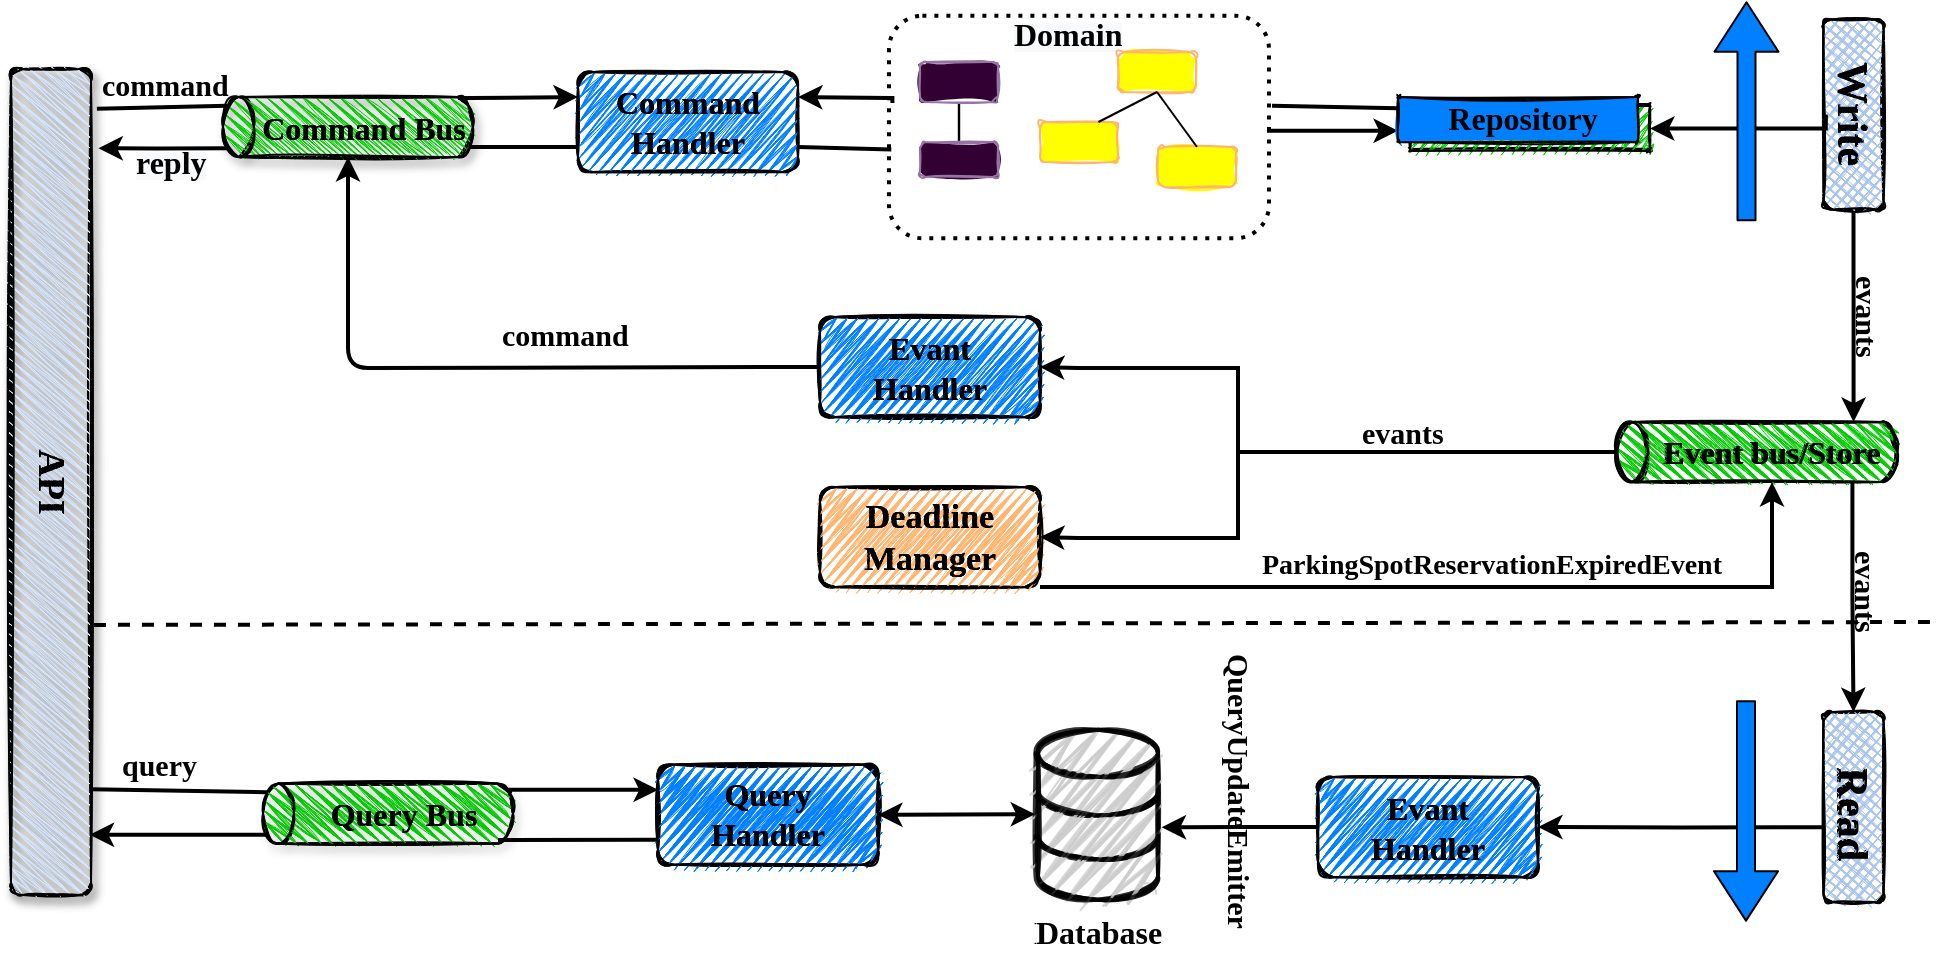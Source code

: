 <mxfile version="13.10.0" type="github" pages="2">
  <diagram id="_i56P175sXGlBiGLSA6t" name="Page-1">
    <mxGraphModel dx="619" dy="332" grid="1" gridSize="10" guides="1" tooltips="1" connect="1" arrows="1" fold="1" page="1" pageScale="1" pageWidth="827" pageHeight="1169" math="0" shadow="0">
      <root>
        <mxCell id="0" />
        <mxCell id="1" parent="0" />
        <mxCell id="GTUcrFioLPO2GJF2R_8e-1" value="" style="whiteSpace=wrap;html=1;rounded=1;shadow=0;sketch=1;fillStyle=zigzag;arcSize=3;fillColor=#00CC00;" parent="1" vertex="1">
          <mxGeometry x="816" y="381" width="120" height="22.5" as="geometry" />
        </mxCell>
        <mxCell id="GTUcrFioLPO2GJF2R_8e-2" value="&lt;font color=&quot;#000000&quot; face=&quot;Garamond&quot;&gt;&lt;span style=&quot;font-size: 19px&quot;&gt;API&lt;/span&gt;&lt;/font&gt;" style="whiteSpace=wrap;html=1;rounded=1;shadow=1;fontColor=#0066CC;strokeWidth=1;glass=0;sketch=1;fillStyle=zigzag;fontStyle=1;rotation=90;fillColor=#DAE8FC;" parent="1" vertex="1">
          <mxGeometry x="-70" y="550" width="413" height="40" as="geometry" />
        </mxCell>
        <mxCell id="GTUcrFioLPO2GJF2R_8e-3" value="&lt;font color=&quot;#000000&quot; face=&quot;Garamond&quot;&gt;&lt;span style=&quot;font-size: 19px&quot;&gt;API&lt;/span&gt;&lt;/font&gt;" style="whiteSpace=wrap;html=1;rounded=1;shadow=1;fontColor=#0066CC;strokeWidth=1;glass=0;sketch=1;fillStyle=zigzag;fontStyle=1;rotation=90;fillColor=#DAE8FC;" parent="1" vertex="1">
          <mxGeometry x="-70" y="550" width="413" height="40" as="geometry" />
        </mxCell>
        <mxCell id="GTUcrFioLPO2GJF2R_8e-4" value="&lt;font color=&quot;#000000&quot; face=&quot;Garamond&quot;&gt;&lt;span style=&quot;font-size: 19px&quot;&gt;API&lt;/span&gt;&lt;/font&gt;" style="whiteSpace=wrap;html=1;rounded=1;shadow=1;fontColor=#0066CC;strokeWidth=1;glass=0;sketch=1;fillStyle=zigzag;fontStyle=1;rotation=90;fillColor=#DAE8FC;" parent="1" vertex="1">
          <mxGeometry x="-70" y="550" width="413" height="40" as="geometry" />
        </mxCell>
        <mxCell id="GTUcrFioLPO2GJF2R_8e-5" value="" style="shape=cylinder3;whiteSpace=wrap;html=1;boundedLbl=1;backgroundOutline=1;size=7.727;rounded=1;shadow=1;sketch=1;rotation=-90;fillColor=#00CC00;" parent="1" vertex="1">
          <mxGeometry x="270" y="330" width="30" height="125" as="geometry" />
        </mxCell>
        <mxCell id="GTUcrFioLPO2GJF2R_8e-6" value="&lt;font face=&quot;Garamond&quot; size=&quot;1&quot;&gt;&lt;b style=&quot;font-size: 16px&quot;&gt;Command Bus&lt;/b&gt;&lt;/font&gt;" style="text;html=1;strokeColor=none;fillColor=none;align=center;verticalAlign=middle;whiteSpace=wrap;rounded=0;shadow=1;sketch=1;" parent="1" vertex="1">
          <mxGeometry x="240" y="382.5" width="106" height="20" as="geometry" />
        </mxCell>
        <mxCell id="GTUcrFioLPO2GJF2R_8e-7" value="" style="shape=cylinder3;whiteSpace=wrap;html=1;boundedLbl=1;backgroundOutline=1;size=7.727;rounded=1;shadow=1;sketch=1;rotation=-90;fillColor=#00CC00;" parent="1" vertex="1">
          <mxGeometry x="270" y="330" width="30" height="125" as="geometry" />
        </mxCell>
        <mxCell id="GTUcrFioLPO2GJF2R_8e-8" value="&lt;font face=&quot;Garamond&quot; size=&quot;1&quot;&gt;&lt;b style=&quot;font-size: 16px&quot;&gt;Command Bus&lt;/b&gt;&lt;/font&gt;" style="text;html=1;strokeColor=none;fillColor=none;align=center;verticalAlign=middle;whiteSpace=wrap;rounded=0;shadow=1;sketch=1;" parent="1" vertex="1">
          <mxGeometry x="240" y="382.5" width="106" height="20" as="geometry" />
        </mxCell>
        <mxCell id="GTUcrFioLPO2GJF2R_8e-79" style="edgeStyle=orthogonalEdgeStyle;rounded=0;orthogonalLoop=1;jettySize=auto;html=1;exitX=0.145;exitY=0;exitDx=0;exitDy=2.241;exitPerimeter=0;entryX=0.096;entryY=-0.092;entryDx=0;entryDy=0;entryPerimeter=0;strokeWidth=2;fillColor=#007FFF;" parent="1" source="GTUcrFioLPO2GJF2R_8e-9" target="GTUcrFioLPO2GJF2R_8e-4" edge="1">
          <mxGeometry relative="1" as="geometry" />
        </mxCell>
        <mxCell id="GTUcrFioLPO2GJF2R_8e-9" value="" style="shape=cylinder3;whiteSpace=wrap;html=1;boundedLbl=1;backgroundOutline=1;size=7.727;rounded=1;shadow=0;sketch=1;rotation=-90;fillStyle=zigzag;fillColor=#00CC00;" parent="1" vertex="1">
          <mxGeometry x="270" y="330" width="30" height="125" as="geometry" />
        </mxCell>
        <mxCell id="GTUcrFioLPO2GJF2R_8e-82" style="edgeStyle=orthogonalEdgeStyle;rounded=0;orthogonalLoop=1;jettySize=auto;html=1;entryX=0;entryY=0.25;entryDx=0;entryDy=0;strokeWidth=2;fillColor=#007FFF;" parent="1" target="GTUcrFioLPO2GJF2R_8e-13" edge="1">
          <mxGeometry relative="1" as="geometry">
            <mxPoint x="340" y="378" as="sourcePoint" />
            <Array as="points">
              <mxPoint x="346" y="378" />
              <mxPoint x="373" y="378" />
            </Array>
          </mxGeometry>
        </mxCell>
        <mxCell id="GTUcrFioLPO2GJF2R_8e-10" value="&lt;font face=&quot;Garamond&quot; size=&quot;1&quot;&gt;&lt;b style=&quot;font-size: 16px&quot;&gt;Command Bus&lt;/b&gt;&lt;/font&gt;" style="text;html=1;strokeColor=none;fillColor=none;align=center;verticalAlign=middle;whiteSpace=wrap;rounded=0;shadow=0;sketch=1;" parent="1" vertex="1">
          <mxGeometry x="240" y="382.5" width="106" height="20" as="geometry" />
        </mxCell>
        <mxCell id="GTUcrFioLPO2GJF2R_8e-11" value="&lt;b&gt;&lt;font face=&quot;Garamond&quot; style=&quot;font-size: 16px&quot;&gt;Command Handler&lt;/font&gt;&lt;/b&gt;" style="whiteSpace=wrap;html=1;rounded=1;shadow=0;sketch=1;fillStyle=zigzag;fillColor=#007FFF;" parent="1" vertex="1">
          <mxGeometry x="400" y="365" width="110" height="50" as="geometry" />
        </mxCell>
        <mxCell id="GTUcrFioLPO2GJF2R_8e-12" value="&lt;b&gt;&lt;font face=&quot;Garamond&quot; style=&quot;font-size: 16px&quot;&gt;Command Handler&lt;/font&gt;&lt;/b&gt;" style="whiteSpace=wrap;html=1;rounded=1;shadow=0;sketch=1;fillStyle=zigzag;fillColor=#007FFF;" parent="1" vertex="1">
          <mxGeometry x="400" y="365" width="110" height="50" as="geometry" />
        </mxCell>
        <mxCell id="GTUcrFioLPO2GJF2R_8e-13" value="&lt;b&gt;&lt;font face=&quot;Garamond&quot; style=&quot;font-size: 16px&quot;&gt;Command Handler&lt;/font&gt;&lt;/b&gt;" style="whiteSpace=wrap;html=1;rounded=1;shadow=0;sketch=1;fillStyle=zigzag;fillColor=#007FFF;" parent="1" vertex="1">
          <mxGeometry x="400" y="365" width="110" height="50" as="geometry" />
        </mxCell>
        <mxCell id="GTUcrFioLPO2GJF2R_8e-83" style="edgeStyle=orthogonalEdgeStyle;rounded=0;orthogonalLoop=1;jettySize=auto;html=1;exitX=0.009;exitY=0.392;exitDx=0;exitDy=0;entryX=1;entryY=0.25;entryDx=0;entryDy=0;strokeWidth=2;fillColor=#007FFF;exitPerimeter=0;" parent="1" source="GTUcrFioLPO2GJF2R_8e-14" target="GTUcrFioLPO2GJF2R_8e-12" edge="1">
          <mxGeometry relative="1" as="geometry">
            <Array as="points">
              <mxPoint x="557" y="378" />
              <mxPoint x="556" y="378" />
            </Array>
          </mxGeometry>
        </mxCell>
        <mxCell id="GTUcrFioLPO2GJF2R_8e-86" style="edgeStyle=orthogonalEdgeStyle;rounded=0;orthogonalLoop=1;jettySize=auto;html=1;exitX=1;exitY=0.5;exitDx=0;exitDy=0;entryX=0;entryY=0.75;entryDx=0;entryDy=0;strokeWidth=2;fillColor=#007FFF;" parent="1" source="GTUcrFioLPO2GJF2R_8e-14" target="GTUcrFioLPO2GJF2R_8e-27" edge="1">
          <mxGeometry relative="1" as="geometry">
            <Array as="points">
              <mxPoint x="746" y="394" />
            </Array>
          </mxGeometry>
        </mxCell>
        <mxCell id="GTUcrFioLPO2GJF2R_8e-14" value="" style="rounded=1;whiteSpace=wrap;html=1;shadow=0;sketch=0;fillColor=none;dashed=1;dashPattern=1 2;strokeWidth=2;" parent="1" vertex="1">
          <mxGeometry x="555.5" y="336.88" width="190" height="111.25" as="geometry" />
        </mxCell>
        <mxCell id="GTUcrFioLPO2GJF2R_8e-15" value="&lt;b style=&quot;color: rgb(0 , 0 , 0) ; font-family: &amp;#34;helvetica&amp;#34; ; font-size: 12px ; font-style: normal ; letter-spacing: normal ; text-align: center ; text-indent: 0px ; text-transform: none ; word-spacing: 0px ; background-color: rgb(248 , 249 , 250)&quot;&gt;&lt;font face=&quot;Garamond&quot; style=&quot;font-size: 16px&quot;&gt;Domain&lt;/font&gt;&lt;/b&gt;" style="text;whiteSpace=wrap;html=1;" parent="1" vertex="1">
          <mxGeometry x="615.5" y="330" width="70" height="30" as="geometry" />
        </mxCell>
        <mxCell id="GTUcrFioLPO2GJF2R_8e-16" style="edgeStyle=orthogonalEdgeStyle;rounded=0;orthogonalLoop=1;jettySize=auto;html=1;exitX=0.5;exitY=1;exitDx=0;exitDy=0;entryX=0.5;entryY=0;entryDx=0;entryDy=0;shape=link;width=-0.201;" parent="1" source="GTUcrFioLPO2GJF2R_8e-17" target="GTUcrFioLPO2GJF2R_8e-18" edge="1">
          <mxGeometry relative="1" as="geometry" />
        </mxCell>
        <mxCell id="GTUcrFioLPO2GJF2R_8e-17" value="" style="whiteSpace=wrap;html=1;rounded=1;shadow=0;sketch=1;fillStyle=solid;strokeColor=#9673a6;fillColor=#330033;" parent="1" vertex="1">
          <mxGeometry x="571" y="360" width="39" height="20" as="geometry" />
        </mxCell>
        <mxCell id="GTUcrFioLPO2GJF2R_8e-18" value="" style="whiteSpace=wrap;html=1;rounded=1;shadow=0;sketch=1;fillStyle=solid;strokeColor=#9673a6;fillColor=#330033;" parent="1" vertex="1">
          <mxGeometry x="571" y="400" width="39" height="17.5" as="geometry" />
        </mxCell>
        <mxCell id="GTUcrFioLPO2GJF2R_8e-19" value="" style="whiteSpace=wrap;html=1;rounded=1;shadow=0;sketch=1;fillStyle=solid;fillColor=#FFFF00;strokeColor=#FFB570;" parent="1" vertex="1">
          <mxGeometry x="670" y="355" width="39" height="20" as="geometry" />
        </mxCell>
        <mxCell id="GTUcrFioLPO2GJF2R_8e-20" value="" style="whiteSpace=wrap;html=1;rounded=1;shadow=0;sketch=1;fillStyle=solid;fillColor=#FFFF00;strokeColor=#FFB570;" parent="1" vertex="1">
          <mxGeometry x="631" y="390" width="39" height="20" as="geometry" />
        </mxCell>
        <mxCell id="GTUcrFioLPO2GJF2R_8e-21" value="" style="whiteSpace=wrap;html=1;rounded=1;shadow=0;sketch=1;fillStyle=solid;fillColor=#FFFF00;strokeColor=#FFB570;" parent="1" vertex="1">
          <mxGeometry x="690" y="402.5" width="39" height="20" as="geometry" />
        </mxCell>
        <mxCell id="GTUcrFioLPO2GJF2R_8e-22" value="" style="endArrow=none;html=1;entryX=0.5;entryY=1;entryDx=0;entryDy=0;exitX=0.5;exitY=0;exitDx=0;exitDy=0;" parent="1" source="GTUcrFioLPO2GJF2R_8e-21" target="GTUcrFioLPO2GJF2R_8e-19" edge="1">
          <mxGeometry width="50" height="50" relative="1" as="geometry">
            <mxPoint x="250" y="270" as="sourcePoint" />
            <mxPoint x="300" y="220" as="targetPoint" />
          </mxGeometry>
        </mxCell>
        <mxCell id="GTUcrFioLPO2GJF2R_8e-23" value="" style="endArrow=none;html=1;entryX=0.5;entryY=1;entryDx=0;entryDy=0;exitX=0.75;exitY=0;exitDx=0;exitDy=0;" parent="1" source="GTUcrFioLPO2GJF2R_8e-20" target="GTUcrFioLPO2GJF2R_8e-19" edge="1">
          <mxGeometry width="50" height="50" relative="1" as="geometry">
            <mxPoint x="410" y="270" as="sourcePoint" />
            <mxPoint x="460" y="220" as="targetPoint" />
          </mxGeometry>
        </mxCell>
        <mxCell id="GTUcrFioLPO2GJF2R_8e-24" value="" style="whiteSpace=wrap;html=1;rounded=1;shadow=0;fillColor=#007FFF;sketch=1;fillStyle=solid;arcSize=3;" parent="1" vertex="1">
          <mxGeometry x="810" y="377.5" width="120" height="22.5" as="geometry" />
        </mxCell>
        <mxCell id="GTUcrFioLPO2GJF2R_8e-25" value="&lt;font face=&quot;Garamond&quot; style=&quot;font-size: 16px&quot;&gt;&lt;b&gt;Repository&lt;/b&gt;&lt;/font&gt;" style="text;html=1;strokeColor=none;fillColor=none;align=center;verticalAlign=middle;whiteSpace=wrap;rounded=0;shadow=0;dashed=1;dashPattern=1 2;sketch=0;" parent="1" vertex="1">
          <mxGeometry x="825" y="377.5" width="90" height="20" as="geometry" />
        </mxCell>
        <mxCell id="GTUcrFioLPO2GJF2R_8e-26" value="" style="whiteSpace=wrap;html=1;rounded=1;shadow=0;sketch=1;fillStyle=zigzag;arcSize=3;fillColor=#00CC00;" parent="1" vertex="1">
          <mxGeometry x="816" y="382" width="120" height="22.5" as="geometry" />
        </mxCell>
        <mxCell id="GTUcrFioLPO2GJF2R_8e-27" value="" style="whiteSpace=wrap;html=1;rounded=1;shadow=0;fillColor=#007FFF;sketch=1;fillStyle=solid;arcSize=3;" parent="1" vertex="1">
          <mxGeometry x="810" y="377.5" width="120" height="22.5" as="geometry" />
        </mxCell>
        <mxCell id="GTUcrFioLPO2GJF2R_8e-28" value="&lt;font face=&quot;Garamond&quot; style=&quot;font-size: 16px&quot;&gt;&lt;b&gt;Repository&lt;/b&gt;&lt;/font&gt;" style="text;html=1;strokeColor=none;fillColor=none;align=center;verticalAlign=middle;whiteSpace=wrap;rounded=0;shadow=0;dashed=1;dashPattern=1 2;sketch=0;" parent="1" vertex="1">
          <mxGeometry x="825" y="377.5" width="95" height="20" as="geometry" />
        </mxCell>
        <mxCell id="GTUcrFioLPO2GJF2R_8e-29" value="" style="shape=cylinder3;whiteSpace=wrap;html=1;boundedLbl=1;backgroundOutline=1;size=7.727;rounded=1;shadow=0;sketch=1;rotation=-90;fillStyle=zigzag;fillColor=#00CC00;" parent="1" vertex="1">
          <mxGeometry x="290" y="673.25" width="30" height="125" as="geometry" />
        </mxCell>
        <mxCell id="GTUcrFioLPO2GJF2R_8e-30" value="&lt;font face=&quot;Garamond&quot; size=&quot;1&quot;&gt;&lt;b style=&quot;font-size: 16px&quot;&gt;Query Bus&lt;/b&gt;&lt;/font&gt;" style="text;html=1;strokeColor=none;fillColor=none;align=center;verticalAlign=middle;whiteSpace=wrap;rounded=0;shadow=0;sketch=1;" parent="1" vertex="1">
          <mxGeometry x="260" y="725.75" width="106" height="20" as="geometry" />
        </mxCell>
        <mxCell id="GTUcrFioLPO2GJF2R_8e-31" value="" style="shape=cylinder3;whiteSpace=wrap;html=1;boundedLbl=1;backgroundOutline=1;size=7.727;rounded=1;shadow=1;sketch=1;rotation=-90;fillStyle=zigzag;fillColor=#00CC00;" parent="1" vertex="1">
          <mxGeometry x="290" y="673.25" width="30" height="125" as="geometry" />
        </mxCell>
        <mxCell id="GTUcrFioLPO2GJF2R_8e-32" value="&lt;font face=&quot;Garamond&quot; size=&quot;1&quot;&gt;&lt;b style=&quot;font-size: 16px&quot;&gt;Query Bus&lt;/b&gt;&lt;/font&gt;" style="text;html=1;strokeColor=none;fillColor=none;align=center;verticalAlign=middle;whiteSpace=wrap;rounded=0;shadow=1;sketch=1;" parent="1" vertex="1">
          <mxGeometry x="260" y="725.75" width="106" height="20" as="geometry" />
        </mxCell>
        <mxCell id="GTUcrFioLPO2GJF2R_8e-112" style="edgeStyle=orthogonalEdgeStyle;rounded=0;orthogonalLoop=1;jettySize=auto;html=1;exitX=0.145;exitY=0;exitDx=0;exitDy=2.241;exitPerimeter=0;entryX=0.927;entryY=0.017;entryDx=0;entryDy=0;entryPerimeter=0;strokeWidth=2;fillColor=#007FFF;" parent="1" source="GTUcrFioLPO2GJF2R_8e-33" target="GTUcrFioLPO2GJF2R_8e-2" edge="1">
          <mxGeometry relative="1" as="geometry" />
        </mxCell>
        <mxCell id="GTUcrFioLPO2GJF2R_8e-33" value="" style="shape=cylinder3;whiteSpace=wrap;html=1;boundedLbl=1;backgroundOutline=1;size=7.727;rounded=1;shadow=0;sketch=1;rotation=-90;fillStyle=zigzag;fillColor=#00CC00;" parent="1" vertex="1">
          <mxGeometry x="290" y="673.25" width="30" height="125" as="geometry" />
        </mxCell>
        <mxCell id="GTUcrFioLPO2GJF2R_8e-100" style="edgeStyle=orthogonalEdgeStyle;rounded=0;orthogonalLoop=1;jettySize=auto;html=1;exitX=1;exitY=0;exitDx=0;exitDy=0;entryX=0;entryY=0.25;entryDx=0;entryDy=0;strokeWidth=2;fillColor=#007FFF;" parent="1" source="GTUcrFioLPO2GJF2R_8e-34" target="GTUcrFioLPO2GJF2R_8e-58" edge="1">
          <mxGeometry relative="1" as="geometry">
            <Array as="points">
              <mxPoint x="366" y="724" />
            </Array>
          </mxGeometry>
        </mxCell>
        <mxCell id="GTUcrFioLPO2GJF2R_8e-34" value="&lt;font face=&quot;Garamond&quot; size=&quot;1&quot;&gt;&lt;b style=&quot;font-size: 16px&quot;&gt;Query Bus&lt;/b&gt;&lt;/font&gt;" style="text;html=1;strokeColor=none;fillColor=none;align=center;verticalAlign=middle;whiteSpace=wrap;rounded=0;shadow=0;sketch=1;" parent="1" vertex="1">
          <mxGeometry x="260" y="725.75" width="106" height="20" as="geometry" />
        </mxCell>
        <mxCell id="GTUcrFioLPO2GJF2R_8e-92" style="edgeStyle=orthogonalEdgeStyle;rounded=0;orthogonalLoop=1;jettySize=auto;html=1;exitX=-0.009;exitY=0.839;exitDx=0;exitDy=0;exitPerimeter=0;entryX=0;entryY=0.5;entryDx=0;entryDy=0;strokeWidth=2;fillColor=#007FFF;" parent="1" source="GTUcrFioLPO2GJF2R_8e-39" target="GTUcrFioLPO2GJF2R_8e-73" edge="1">
          <mxGeometry relative="1" as="geometry" />
        </mxCell>
        <mxCell id="GTUcrFioLPO2GJF2R_8e-35" value="" style="shape=cylinder3;whiteSpace=wrap;html=1;boundedLbl=1;backgroundOutline=1;size=7.727;rounded=1;shadow=0;sketch=1;rotation=-90;fillStyle=zigzag;fillColor=#00CC00;" parent="1" vertex="1">
          <mxGeometry x="973.75" y="485" width="30" height="140" as="geometry" />
        </mxCell>
        <mxCell id="GTUcrFioLPO2GJF2R_8e-36" value="&lt;font face=&quot;Garamond&quot; size=&quot;1&quot;&gt;&lt;b style=&quot;font-size: 16px&quot;&gt;Event bus/Store&lt;/b&gt;&lt;/font&gt;" style="text;html=1;strokeColor=none;fillColor=none;align=center;verticalAlign=middle;whiteSpace=wrap;rounded=0;shadow=0;sketch=1;" parent="1" vertex="1">
          <mxGeometry x="936.25" y="545" width="120" height="20" as="geometry" />
        </mxCell>
        <mxCell id="GTUcrFioLPO2GJF2R_8e-90" style="edgeStyle=orthogonalEdgeStyle;rounded=0;orthogonalLoop=1;jettySize=auto;html=1;exitX=0.5;exitY=0;exitDx=0;exitDy=0;exitPerimeter=0;entryX=1;entryY=0.5;entryDx=0;entryDy=0;strokeWidth=2;fillColor=#007FFF;" parent="1" source="GTUcrFioLPO2GJF2R_8e-37" target="GTUcrFioLPO2GJF2R_8e-44" edge="1">
          <mxGeometry relative="1" as="geometry">
            <Array as="points">
              <mxPoint x="730" y="555" />
              <mxPoint x="730" y="513" />
              <mxPoint x="650" y="513" />
            </Array>
          </mxGeometry>
        </mxCell>
        <mxCell id="GTUcrFioLPO2GJF2R_8e-91" style="edgeStyle=orthogonalEdgeStyle;rounded=0;orthogonalLoop=1;jettySize=auto;html=1;exitX=0.5;exitY=0;exitDx=0;exitDy=0;exitPerimeter=0;strokeWidth=2;fillColor=#007FFF;entryX=1;entryY=0.5;entryDx=0;entryDy=0;" parent="1" source="GTUcrFioLPO2GJF2R_8e-37" target="GTUcrFioLPO2GJF2R_8e-48" edge="1">
          <mxGeometry relative="1" as="geometry">
            <mxPoint x="600" y="600" as="targetPoint" />
            <Array as="points">
              <mxPoint x="730" y="555" />
              <mxPoint x="730" y="598" />
              <mxPoint x="650" y="598" />
            </Array>
          </mxGeometry>
        </mxCell>
        <mxCell id="GTUcrFioLPO2GJF2R_8e-37" value="" style="shape=cylinder3;whiteSpace=wrap;html=1;boundedLbl=1;backgroundOutline=1;size=7.727;rounded=1;shadow=0;sketch=1;rotation=-90;fillStyle=zigzag;fillColor=#00CC00;" parent="1" vertex="1">
          <mxGeometry x="974.75" y="485" width="30" height="140" as="geometry" />
        </mxCell>
        <mxCell id="GTUcrFioLPO2GJF2R_8e-38" value="&lt;font face=&quot;Garamond&quot; size=&quot;1&quot;&gt;&lt;b style=&quot;font-size: 16px&quot;&gt;Event bus/Store&lt;/b&gt;&lt;/font&gt;" style="text;html=1;strokeColor=none;fillColor=none;align=center;verticalAlign=middle;whiteSpace=wrap;rounded=0;shadow=0;sketch=1;" parent="1" vertex="1">
          <mxGeometry x="937.25" y="545" width="120" height="20" as="geometry" />
        </mxCell>
        <mxCell id="GTUcrFioLPO2GJF2R_8e-39" value="" style="shape=cylinder3;whiteSpace=wrap;html=1;boundedLbl=1;backgroundOutline=1;size=7.727;rounded=1;shadow=0;sketch=1;rotation=-90;fillStyle=zigzag;fillColor=#00CC00;" parent="1" vertex="1">
          <mxGeometry x="974.75" y="485" width="30" height="140" as="geometry" />
        </mxCell>
        <mxCell id="GTUcrFioLPO2GJF2R_8e-40" value="&lt;font face=&quot;Garamond&quot; size=&quot;1&quot;&gt;&lt;b style=&quot;font-size: 16px&quot;&gt;Event bus/Store&lt;/b&gt;&lt;/font&gt;" style="text;html=1;strokeColor=none;fillColor=none;align=center;verticalAlign=middle;whiteSpace=wrap;rounded=0;shadow=0;sketch=1;" parent="1" vertex="1">
          <mxGeometry x="937.25" y="545" width="120" height="20" as="geometry" />
        </mxCell>
        <mxCell id="GTUcrFioLPO2GJF2R_8e-41" value="&lt;b&gt;&lt;font face=&quot;Garamond&quot; style=&quot;font-size: 16px&quot;&gt;Evant&lt;br&gt;Handler&lt;/font&gt;&lt;/b&gt;" style="whiteSpace=wrap;html=1;rounded=1;shadow=0;sketch=1;fillStyle=zigzag;fillColor=#007FFF;" parent="1" vertex="1">
          <mxGeometry x="521" y="487.5" width="110" height="50" as="geometry" />
        </mxCell>
        <mxCell id="GTUcrFioLPO2GJF2R_8e-42" value="&lt;b&gt;&lt;font face=&quot;Garamond&quot; style=&quot;font-size: 16px&quot;&gt;Evant&lt;br&gt;Handler&lt;/font&gt;&lt;/b&gt;" style="whiteSpace=wrap;html=1;rounded=1;shadow=0;sketch=1;fillStyle=zigzag;fillColor=#007FFF;" parent="1" vertex="1">
          <mxGeometry x="521" y="487.5" width="110" height="50" as="geometry" />
        </mxCell>
        <mxCell id="GTUcrFioLPO2GJF2R_8e-43" value="&lt;b&gt;&lt;font face=&quot;Garamond&quot; style=&quot;font-size: 16px&quot;&gt;Evant&lt;br&gt;Handler&lt;/font&gt;&lt;/b&gt;" style="whiteSpace=wrap;html=1;rounded=1;shadow=0;sketch=1;fillStyle=zigzag;fillColor=#007FFF;" parent="1" vertex="1">
          <mxGeometry x="521" y="487.5" width="110" height="50" as="geometry" />
        </mxCell>
        <mxCell id="GTUcrFioLPO2GJF2R_8e-44" value="&lt;b&gt;&lt;font face=&quot;Garamond&quot; style=&quot;font-size: 16px&quot;&gt;Evant&lt;br&gt;Handler&lt;/font&gt;&lt;/b&gt;" style="whiteSpace=wrap;html=1;rounded=1;shadow=0;sketch=1;fillStyle=zigzag;fillColor=#007FFF;" parent="1" vertex="1">
          <mxGeometry x="521" y="487.5" width="110" height="50" as="geometry" />
        </mxCell>
        <mxCell id="GTUcrFioLPO2GJF2R_8e-45" value="&lt;b&gt;&lt;font style=&quot;font-size: 17px&quot; face=&quot;Garamond&quot;&gt;Deadline Manager&lt;/font&gt;&lt;/b&gt;" style="whiteSpace=wrap;html=1;rounded=1;shadow=0;sketch=1;fillStyle=zigzag;fillColor=#FFB570;" parent="1" vertex="1">
          <mxGeometry x="521" y="572.5" width="110" height="50" as="geometry" />
        </mxCell>
        <mxCell id="GTUcrFioLPO2GJF2R_8e-46" value="&lt;b&gt;&lt;font style=&quot;font-size: 17px&quot; face=&quot;Garamond&quot;&gt;Deadline Manager&lt;/font&gt;&lt;/b&gt;" style="whiteSpace=wrap;html=1;rounded=1;shadow=0;sketch=1;fillStyle=zigzag;fillColor=#FFB570;" parent="1" vertex="1">
          <mxGeometry x="521" y="572.5" width="110" height="50" as="geometry" />
        </mxCell>
        <mxCell id="GTUcrFioLPO2GJF2R_8e-47" value="&lt;b&gt;&lt;font style=&quot;font-size: 17px&quot; face=&quot;Garamond&quot;&gt;Deadline Manager&lt;/font&gt;&lt;/b&gt;" style="whiteSpace=wrap;html=1;rounded=1;shadow=0;sketch=1;fillStyle=zigzag;fillColor=#FFB570;" parent="1" vertex="1">
          <mxGeometry x="521" y="572.5" width="110" height="50" as="geometry" />
        </mxCell>
        <mxCell id="6biVC_J40ApZzoggPq-d-3" style="edgeStyle=orthogonalEdgeStyle;rounded=0;orthogonalLoop=1;jettySize=auto;html=1;exitX=1;exitY=1;exitDx=0;exitDy=0;strokeWidth=2;" edge="1" parent="1" source="GTUcrFioLPO2GJF2R_8e-48">
          <mxGeometry relative="1" as="geometry">
            <mxPoint x="997" y="570" as="targetPoint" />
            <Array as="points">
              <mxPoint x="997" y="622" />
            </Array>
          </mxGeometry>
        </mxCell>
        <mxCell id="GTUcrFioLPO2GJF2R_8e-48" value="&lt;b&gt;&lt;font style=&quot;font-size: 17px&quot; face=&quot;Garamond&quot;&gt;Deadline Manager&lt;/font&gt;&lt;/b&gt;" style="whiteSpace=wrap;html=1;rounded=1;shadow=0;sketch=1;fillStyle=zigzag;fillColor=#FFB570;" parent="1" vertex="1">
          <mxGeometry x="521" y="572.5" width="110" height="50" as="geometry" />
        </mxCell>
        <mxCell id="GTUcrFioLPO2GJF2R_8e-49" value="&lt;b&gt;&lt;font face=&quot;Garamond&quot; style=&quot;font-size: 16px&quot;&gt;Evant&lt;br&gt;Handler&lt;/font&gt;&lt;/b&gt;" style="whiteSpace=wrap;html=1;rounded=1;shadow=0;sketch=1;fillStyle=zigzag;fillColor=#007FFF;" parent="1" vertex="1">
          <mxGeometry x="770" y="717.5" width="110" height="50" as="geometry" />
        </mxCell>
        <mxCell id="GTUcrFioLPO2GJF2R_8e-50" value="&lt;b&gt;&lt;font face=&quot;Garamond&quot; style=&quot;font-size: 16px&quot;&gt;Evant&lt;br&gt;Handler&lt;/font&gt;&lt;/b&gt;" style="whiteSpace=wrap;html=1;rounded=1;shadow=0;sketch=1;fillStyle=zigzag;fillColor=#007FFF;" parent="1" vertex="1">
          <mxGeometry x="770" y="717.5" width="110" height="50" as="geometry" />
        </mxCell>
        <mxCell id="GTUcrFioLPO2GJF2R_8e-51" value="&lt;b&gt;&lt;font face=&quot;Garamond&quot; style=&quot;font-size: 16px&quot;&gt;Evant&lt;br&gt;Handler&lt;/font&gt;&lt;/b&gt;" style="whiteSpace=wrap;html=1;rounded=1;shadow=0;sketch=1;fillStyle=zigzag;fillColor=#007FFF;" parent="1" vertex="1">
          <mxGeometry x="770" y="717.5" width="110" height="50" as="geometry" />
        </mxCell>
        <mxCell id="GTUcrFioLPO2GJF2R_8e-94" style="edgeStyle=orthogonalEdgeStyle;rounded=0;orthogonalLoop=1;jettySize=auto;html=1;exitX=0;exitY=0.5;exitDx=0;exitDy=0;entryX=1.03;entryY=0.573;entryDx=0;entryDy=0;entryPerimeter=0;strokeWidth=2;fillColor=#007FFF;" parent="1" source="GTUcrFioLPO2GJF2R_8e-52" target="GTUcrFioLPO2GJF2R_8e-62" edge="1">
          <mxGeometry relative="1" as="geometry" />
        </mxCell>
        <mxCell id="GTUcrFioLPO2GJF2R_8e-52" value="&lt;b&gt;&lt;font face=&quot;Garamond&quot; style=&quot;font-size: 16px&quot;&gt;Evant&lt;br&gt;Handler&lt;/font&gt;&lt;/b&gt;" style="whiteSpace=wrap;html=1;rounded=1;shadow=0;sketch=1;fillStyle=zigzag;fillColor=#007FFF;" parent="1" vertex="1">
          <mxGeometry x="770" y="717.5" width="110" height="50" as="geometry" />
        </mxCell>
        <mxCell id="GTUcrFioLPO2GJF2R_8e-53" value="&lt;b&gt;&lt;font face=&quot;Garamond&quot; style=&quot;font-size: 16px&quot;&gt;Query&lt;br&gt;Handler&lt;/font&gt;&lt;/b&gt;" style="whiteSpace=wrap;html=1;rounded=1;shadow=0;sketch=1;fillStyle=zigzag;fillColor=#007FFF;" parent="1" vertex="1">
          <mxGeometry x="440" y="711.43" width="110" height="50" as="geometry" />
        </mxCell>
        <mxCell id="GTUcrFioLPO2GJF2R_8e-54" value="&lt;b&gt;&lt;font face=&quot;Garamond&quot; style=&quot;font-size: 16px&quot;&gt;Query&lt;br&gt;Handler&lt;/font&gt;&lt;/b&gt;" style="whiteSpace=wrap;html=1;rounded=1;shadow=0;sketch=1;fillStyle=zigzag;fillColor=#007FFF;" parent="1" vertex="1">
          <mxGeometry x="440" y="711.43" width="110" height="50" as="geometry" />
        </mxCell>
        <mxCell id="GTUcrFioLPO2GJF2R_8e-55" value="&lt;b&gt;&lt;font face=&quot;Garamond&quot; style=&quot;font-size: 16px&quot;&gt;Query&lt;br&gt;Handler&lt;/font&gt;&lt;/b&gt;" style="whiteSpace=wrap;html=1;rounded=1;shadow=0;sketch=1;fillStyle=zigzag;fillColor=#007FFF;" parent="1" vertex="1">
          <mxGeometry x="440" y="711.43" width="110" height="50" as="geometry" />
        </mxCell>
        <mxCell id="GTUcrFioLPO2GJF2R_8e-56" value="&lt;b&gt;&lt;font face=&quot;Garamond&quot; style=&quot;font-size: 16px&quot;&gt;Query&lt;br&gt;Handler&lt;/font&gt;&lt;/b&gt;" style="whiteSpace=wrap;html=1;rounded=1;shadow=0;sketch=1;fillStyle=zigzag;fillColor=#007FFF;" parent="1" vertex="1">
          <mxGeometry x="440" y="711.43" width="110" height="50" as="geometry" />
        </mxCell>
        <mxCell id="GTUcrFioLPO2GJF2R_8e-57" value="&lt;b&gt;&lt;font face=&quot;Garamond&quot; style=&quot;font-size: 16px&quot;&gt;Query&lt;br&gt;Handler&lt;/font&gt;&lt;/b&gt;" style="whiteSpace=wrap;html=1;rounded=1;shadow=0;sketch=1;fillStyle=zigzag;fillColor=#007FFF;" parent="1" vertex="1">
          <mxGeometry x="440" y="711.43" width="110" height="50" as="geometry" />
        </mxCell>
        <mxCell id="GTUcrFioLPO2GJF2R_8e-58" value="&lt;b&gt;&lt;font face=&quot;Garamond&quot; style=&quot;font-size: 16px&quot;&gt;Query&lt;br&gt;Handler&lt;/font&gt;&lt;/b&gt;" style="whiteSpace=wrap;html=1;rounded=1;shadow=0;sketch=1;fillStyle=zigzag;fillColor=#007FFF;" parent="1" vertex="1">
          <mxGeometry x="440" y="711.43" width="110" height="50" as="geometry" />
        </mxCell>
        <mxCell id="GTUcrFioLPO2GJF2R_8e-60" value="&lt;font color=&quot;#000000&quot; face=&quot;Garamond&quot; size=&quot;1&quot;&gt;&lt;b style=&quot;font-size: 16px&quot;&gt;Database&lt;/b&gt;&lt;/font&gt;" style="html=1;verticalLabelPosition=bottom;align=center;labelBackgroundColor=#ffffff;verticalAlign=top;strokeWidth=2;shadow=0;dashed=0;shape=mxgraph.ios7.icons.data;rounded=1;glass=0;sketch=1;fontColor=#0066CC;opacity=80;fillStyle=zigzag;fillColor=#CCCCCC;" parent="1" vertex="1">
          <mxGeometry x="628.75" y="693.93" width="61.25" height="85" as="geometry" />
        </mxCell>
        <mxCell id="GTUcrFioLPO2GJF2R_8e-61" value="&lt;font color=&quot;#000000&quot; face=&quot;Garamond&quot; size=&quot;1&quot;&gt;&lt;b style=&quot;font-size: 16px&quot;&gt;Database&lt;/b&gt;&lt;/font&gt;" style="html=1;verticalLabelPosition=bottom;align=center;labelBackgroundColor=#ffffff;verticalAlign=top;strokeWidth=2;shadow=0;dashed=0;shape=mxgraph.ios7.icons.data;rounded=1;glass=0;sketch=1;fontColor=#0066CC;opacity=80;fillStyle=zigzag;fillColor=#CCCCCC;" parent="1" vertex="1">
          <mxGeometry x="630" y="693.93" width="60" height="85" as="geometry" />
        </mxCell>
        <mxCell id="GTUcrFioLPO2GJF2R_8e-62" value="&lt;font color=&quot;#000000&quot; face=&quot;Garamond&quot; size=&quot;1&quot;&gt;&lt;b style=&quot;font-size: 16px&quot;&gt;Database&lt;/b&gt;&lt;/font&gt;" style="html=1;verticalLabelPosition=bottom;align=center;labelBackgroundColor=#ffffff;verticalAlign=top;strokeWidth=2;shadow=0;dashed=0;shape=mxgraph.ios7.icons.data;rounded=1;glass=0;sketch=1;fontColor=#0066CC;opacity=80;fillStyle=zigzag;fillColor=#CCCCCC;" parent="1" vertex="1">
          <mxGeometry x="630" y="693.93" width="60" height="85" as="geometry" />
        </mxCell>
        <mxCell id="GTUcrFioLPO2GJF2R_8e-63" value="" style="whiteSpace=wrap;html=1;rounded=1;shadow=0;sketch=1;fillStyle=cross-hatch;rotation=90;fillColor=#A9C4EB;" parent="1" vertex="1">
          <mxGeometry x="990.25" y="371.26" width="95" height="30" as="geometry" />
        </mxCell>
        <mxCell id="GTUcrFioLPO2GJF2R_8e-64" value="&lt;font face=&quot;Garamond&quot; size=&quot;1&quot;&gt;&lt;b style=&quot;font-size: 21px&quot;&gt;Write&lt;/b&gt;&lt;/font&gt;" style="text;html=1;strokeColor=none;fillColor=none;align=center;verticalAlign=middle;whiteSpace=wrap;rounded=0;shadow=1;dashed=1;dashPattern=1 2;sketch=0;rotation=90;" parent="1" vertex="1">
          <mxGeometry x="1017.25" y="376.26" width="40" height="20" as="geometry" />
        </mxCell>
        <mxCell id="GTUcrFioLPO2GJF2R_8e-89" style="edgeStyle=orthogonalEdgeStyle;rounded=0;orthogonalLoop=1;jettySize=auto;html=1;exitX=1;exitY=0.5;exitDx=0;exitDy=0;strokeWidth=2;fillColor=#007FFF;" parent="1" source="GTUcrFioLPO2GJF2R_8e-67" edge="1">
          <mxGeometry relative="1" as="geometry">
            <mxPoint x="1038" y="540" as="targetPoint" />
            <Array as="points">
              <mxPoint x="1038" y="540" />
            </Array>
          </mxGeometry>
        </mxCell>
        <mxCell id="GTUcrFioLPO2GJF2R_8e-65" value="" style="whiteSpace=wrap;html=1;rounded=1;shadow=0;sketch=1;fillStyle=cross-hatch;rotation=90;fillColor=#A9C4EB;" parent="1" vertex="1">
          <mxGeometry x="990.25" y="371.26" width="95" height="30" as="geometry" />
        </mxCell>
        <mxCell id="GTUcrFioLPO2GJF2R_8e-66" value="&lt;font face=&quot;Garamond&quot; size=&quot;1&quot;&gt;&lt;b style=&quot;font-size: 21px&quot;&gt;Write&lt;/b&gt;&lt;/font&gt;" style="text;html=1;strokeColor=none;fillColor=none;align=center;verticalAlign=middle;whiteSpace=wrap;rounded=0;shadow=1;dashed=1;dashPattern=1 2;sketch=0;rotation=90;" parent="1" vertex="1">
          <mxGeometry x="1017.25" y="376.26" width="40" height="20" as="geometry" />
        </mxCell>
        <mxCell id="GTUcrFioLPO2GJF2R_8e-67" value="" style="whiteSpace=wrap;html=1;rounded=1;shadow=0;sketch=1;fillStyle=cross-hatch;rotation=90;fillColor=#A9C4EB;" parent="1" vertex="1">
          <mxGeometry x="990.25" y="371.26" width="95" height="30" as="geometry" />
        </mxCell>
        <mxCell id="GTUcrFioLPO2GJF2R_8e-88" style="edgeStyle=orthogonalEdgeStyle;rounded=0;orthogonalLoop=1;jettySize=auto;html=1;exitX=0.5;exitY=1;exitDx=0;exitDy=0;entryX=1;entryY=0.5;entryDx=0;entryDy=0;strokeWidth=2;fillColor=#007FFF;" parent="1" source="GTUcrFioLPO2GJF2R_8e-68" target="GTUcrFioLPO2GJF2R_8e-26" edge="1">
          <mxGeometry relative="1" as="geometry">
            <Array as="points">
              <mxPoint x="1024" y="393" />
            </Array>
          </mxGeometry>
        </mxCell>
        <mxCell id="GTUcrFioLPO2GJF2R_8e-68" value="&lt;font face=&quot;Garamond&quot; size=&quot;1&quot;&gt;&lt;b style=&quot;font-size: 21px&quot;&gt;Write&lt;/b&gt;&lt;/font&gt;" style="text;html=1;strokeColor=none;fillColor=none;align=center;verticalAlign=middle;whiteSpace=wrap;rounded=0;shadow=1;dashed=1;dashPattern=1 2;sketch=0;rotation=90;" parent="1" vertex="1">
          <mxGeometry x="1016.25" y="373.44" width="41" height="25.63" as="geometry" />
        </mxCell>
        <mxCell id="GTUcrFioLPO2GJF2R_8e-69" value="" style="whiteSpace=wrap;html=1;rounded=1;shadow=0;sketch=1;fillStyle=cross-hatch;rotation=90;fillColor=#A9C4EB;" parent="1" vertex="1">
          <mxGeometry x="990.25" y="717.5" width="95" height="30" as="geometry" />
        </mxCell>
        <mxCell id="GTUcrFioLPO2GJF2R_8e-70" value="&lt;font face=&quot;Garamond&quot; size=&quot;1&quot;&gt;&lt;b style=&quot;font-size: 21px&quot;&gt;Read&lt;/b&gt;&lt;/font&gt;" style="text;html=1;strokeColor=none;fillColor=none;align=center;verticalAlign=middle;whiteSpace=wrap;rounded=0;shadow=1;dashed=1;dashPattern=1 2;sketch=0;rotation=90;" parent="1" vertex="1">
          <mxGeometry x="1020" y="725.75" width="33.5" height="20" as="geometry" />
        </mxCell>
        <mxCell id="GTUcrFioLPO2GJF2R_8e-71" value="" style="whiteSpace=wrap;html=1;rounded=1;shadow=0;sketch=1;fillStyle=cross-hatch;rotation=90;fillColor=#A9C4EB;" parent="1" vertex="1">
          <mxGeometry x="990.25" y="717.5" width="95" height="30" as="geometry" />
        </mxCell>
        <mxCell id="GTUcrFioLPO2GJF2R_8e-72" value="&lt;font face=&quot;Garamond&quot; size=&quot;1&quot;&gt;&lt;b style=&quot;font-size: 21px&quot;&gt;Read&lt;/b&gt;&lt;/font&gt;" style="text;html=1;strokeColor=none;fillColor=none;align=center;verticalAlign=middle;whiteSpace=wrap;rounded=0;shadow=1;dashed=1;dashPattern=1 2;sketch=0;rotation=90;" parent="1" vertex="1">
          <mxGeometry x="1020" y="725.75" width="33.5" height="20" as="geometry" />
        </mxCell>
        <mxCell id="GTUcrFioLPO2GJF2R_8e-93" style="edgeStyle=orthogonalEdgeStyle;rounded=0;orthogonalLoop=1;jettySize=auto;html=1;exitX=0.607;exitY=1.001;exitDx=0;exitDy=0;entryX=1;entryY=0.5;entryDx=0;entryDy=0;strokeWidth=2;fillColor=#007FFF;exitPerimeter=0;" parent="1" source="GTUcrFioLPO2GJF2R_8e-73" target="GTUcrFioLPO2GJF2R_8e-52" edge="1">
          <mxGeometry relative="1" as="geometry">
            <Array as="points" />
          </mxGeometry>
        </mxCell>
        <mxCell id="GTUcrFioLPO2GJF2R_8e-73" value="" style="whiteSpace=wrap;html=1;rounded=1;shadow=0;sketch=1;fillStyle=cross-hatch;rotation=90;fillColor=#A9C4EB;" parent="1" vertex="1">
          <mxGeometry x="990.25" y="717.5" width="95" height="30" as="geometry" />
        </mxCell>
        <mxCell id="GTUcrFioLPO2GJF2R_8e-74" value="&lt;font face=&quot;Garamond&quot; size=&quot;1&quot;&gt;&lt;b style=&quot;font-size: 21px&quot;&gt;Read&lt;/b&gt;&lt;/font&gt;" style="text;html=1;strokeColor=none;fillColor=none;align=center;verticalAlign=middle;whiteSpace=wrap;rounded=0;shadow=1;dashed=1;dashPattern=1 2;sketch=0;rotation=90;" parent="1" vertex="1">
          <mxGeometry x="1018.19" y="726.06" width="37.87" height="20.75" as="geometry" />
        </mxCell>
        <mxCell id="GTUcrFioLPO2GJF2R_8e-75" value="" style="shape=flexArrow;endArrow=classic;html=1;width=9;endSize=7.91;endWidth=22;fillColor=#007FFF;" parent="1" edge="1">
          <mxGeometry width="50" height="50" relative="1" as="geometry">
            <mxPoint x="984.25" y="439.63" as="sourcePoint" />
            <mxPoint x="984.25" y="329.63" as="targetPoint" />
          </mxGeometry>
        </mxCell>
        <mxCell id="GTUcrFioLPO2GJF2R_8e-77" value="" style="shape=flexArrow;endArrow=classic;html=1;width=9;endSize=7.91;endWidth=22;fillColor=#007FFF;" parent="1" edge="1">
          <mxGeometry width="50" height="50" relative="1" as="geometry">
            <mxPoint x="984" y="679.18" as="sourcePoint" />
            <mxPoint x="984" y="789.813" as="targetPoint" />
          </mxGeometry>
        </mxCell>
        <mxCell id="GTUcrFioLPO2GJF2R_8e-78" value="" style="endArrow=none;html=1;fillColor=#007FFF;entryX=0.855;entryY=0;entryDx=0;entryDy=2.241;entryPerimeter=0;exitX=0.048;exitY=-0.074;exitDx=0;exitDy=0;exitPerimeter=0;strokeWidth=2;" parent="1" source="GTUcrFioLPO2GJF2R_8e-4" target="GTUcrFioLPO2GJF2R_8e-9" edge="1">
          <mxGeometry width="50" height="50" relative="1" as="geometry">
            <mxPoint x="160" y="382" as="sourcePoint" />
            <mxPoint x="580" y="170" as="targetPoint" />
          </mxGeometry>
        </mxCell>
        <mxCell id="GTUcrFioLPO2GJF2R_8e-81" value="" style="endArrow=none;html=1;strokeWidth=2;fillColor=#007FFF;exitX=1;exitY=1;exitDx=0;exitDy=0;entryX=0;entryY=0.75;entryDx=0;entryDy=0;" parent="1" source="GTUcrFioLPO2GJF2R_8e-10" target="GTUcrFioLPO2GJF2R_8e-13" edge="1">
          <mxGeometry width="50" height="50" relative="1" as="geometry">
            <mxPoint x="330" y="260" as="sourcePoint" />
            <mxPoint x="380" y="210" as="targetPoint" />
          </mxGeometry>
        </mxCell>
        <mxCell id="GTUcrFioLPO2GJF2R_8e-84" value="" style="endArrow=none;html=1;strokeWidth=2;fillColor=#007FFF;exitX=1;exitY=0.75;exitDx=0;exitDy=0;entryX=0.006;entryY=0.601;entryDx=0;entryDy=0;entryPerimeter=0;" parent="1" source="GTUcrFioLPO2GJF2R_8e-13" target="GTUcrFioLPO2GJF2R_8e-14" edge="1">
          <mxGeometry width="50" height="50" relative="1" as="geometry">
            <mxPoint x="330" y="260" as="sourcePoint" />
            <mxPoint x="555" y="407" as="targetPoint" />
          </mxGeometry>
        </mxCell>
        <mxCell id="GTUcrFioLPO2GJF2R_8e-87" value="" style="endArrow=none;html=1;strokeWidth=2;fillColor=#007FFF;entryX=0;entryY=0.25;entryDx=0;entryDy=0;exitX=1.008;exitY=0.405;exitDx=0;exitDy=0;exitPerimeter=0;" parent="1" source="GTUcrFioLPO2GJF2R_8e-14" target="GTUcrFioLPO2GJF2R_8e-27" edge="1">
          <mxGeometry width="50" height="50" relative="1" as="geometry">
            <mxPoint x="470" y="260" as="sourcePoint" />
            <mxPoint x="520" y="210" as="targetPoint" />
          </mxGeometry>
        </mxCell>
        <mxCell id="GTUcrFioLPO2GJF2R_8e-96" value="" style="endArrow=classic;startArrow=classic;html=1;strokeWidth=2;fillColor=#007FFF;entryX=-0.003;entryY=0.496;entryDx=0;entryDy=0;entryPerimeter=0;exitX=1;exitY=0.5;exitDx=0;exitDy=0;" parent="1" source="GTUcrFioLPO2GJF2R_8e-58" target="GTUcrFioLPO2GJF2R_8e-60" edge="1">
          <mxGeometry width="50" height="50" relative="1" as="geometry">
            <mxPoint x="550" y="730" as="sourcePoint" />
            <mxPoint x="629" y="738" as="targetPoint" />
          </mxGeometry>
        </mxCell>
        <mxCell id="GTUcrFioLPO2GJF2R_8e-99" value="" style="endArrow=none;html=1;strokeWidth=2;fillColor=#007FFF;entryX=0;entryY=0.75;entryDx=0;entryDy=0;" parent="1" target="GTUcrFioLPO2GJF2R_8e-58" edge="1">
          <mxGeometry width="50" height="50" relative="1" as="geometry">
            <mxPoint x="360" y="749" as="sourcePoint" />
            <mxPoint x="500" y="560" as="targetPoint" />
          </mxGeometry>
        </mxCell>
        <mxCell id="GTUcrFioLPO2GJF2R_8e-102" value="" style="endArrow=classic;html=1;strokeWidth=2;fillColor=#007FFF;entryX=0;entryY=0.5;entryDx=0;entryDy=0;entryPerimeter=0;exitX=0;exitY=0.5;exitDx=0;exitDy=0;" parent="1" target="GTUcrFioLPO2GJF2R_8e-9" edge="1" source="GTUcrFioLPO2GJF2R_8e-44">
          <mxGeometry width="50" height="50" relative="1" as="geometry">
            <mxPoint x="440" y="560" as="sourcePoint" />
            <mxPoint x="500" y="360" as="targetPoint" />
            <Array as="points">
              <mxPoint x="285" y="513" />
            </Array>
          </mxGeometry>
        </mxCell>
        <mxCell id="GTUcrFioLPO2GJF2R_8e-103" value="&lt;div style=&quot;text-align: center&quot;&gt;&lt;span style=&quot;font-size: 16px&quot;&gt;&lt;font face=&quot;Garamond&quot;&gt;&lt;b style=&quot;font-size: 15px&quot;&gt;command&lt;/b&gt;&lt;/font&gt;&lt;/span&gt;&lt;/div&gt;&lt;span style=&quot;color: rgba(0 , 0 , 0 , 0) ; font-family: monospace ; font-size: 0px&quot;&gt;%3CmxGraphModel%3E%3Croot%3E%3CmxCell%20id%3D%220%22%2F%3E%3CmxCell%20id%3D%221%22%20parent%3D%220%22%2F%3E%3CmxCell%20id%3D%222%22%20value%3D%22%26lt%3Bb%20style%3D%26quot%3Bcolor%3A%20rgb(0%20%2C%200%20%2C%200)%20%3B%20font-family%3A%20%26amp%3B%2334%3Bhelvetica%26amp%3B%2334%3B%20%3B%20font-size%3A%2012px%20%3B%20font-style%3A%20normal%20%3B%20letter-spacing%3A%20normal%20%3B%20text-align%3A%20center%20%3B%20text-indent%3A%200px%20%3B%20text-transform%3A%20none%20%3B%20word-spacing%3A%200px%20%3B%20background-color%3A%20rgb(248%20%2C%20249%20%2C%20250)%26quot%3B%26gt%3B%26lt%3Bfont%20face%3D%26quot%3BGaramond%26quot%3B%20style%3D%26quot%3Bfont-size%3A%2016px%26quot%3B%26gt%3BDomain%26lt%3B%2Ffont%26gt%3B%26lt%3B%2Fb%26gt%3B%22%20style%3D%22text%3BwhiteSpace%3Dwrap%3Bhtml%3D1%3B%22%20vertex%3D%221%22%20parent%3D%221%22%3E%3CmxGeometry%20x%3D%22615.5%22%20y%3D%22330%22%20width%3D%2270%22%20height%3D%2230%22%20as%3D%22geometry%22%2F%3E%3C%2FmxCell%3E%3C%2Froot%3E%3C%2FmxGraphModel%3E&lt;/span&gt;" style="text;whiteSpace=wrap;html=1;" parent="1" vertex="1">
          <mxGeometry x="160" y="355" width="70" height="30" as="geometry" />
        </mxCell>
        <mxCell id="GTUcrFioLPO2GJF2R_8e-104" value="&lt;b style=&quot;color: rgb(0 , 0 , 0) ; font-family: &amp;#34;helvetica&amp;#34; ; font-size: 12px ; font-style: normal ; letter-spacing: normal ; text-align: center ; text-indent: 0px ; text-transform: none ; word-spacing: 0px ; background-color: rgb(248 , 249 , 250)&quot;&gt;&lt;font face=&quot;Garamond&quot; style=&quot;font-size: 16px&quot;&gt;reply&lt;/font&gt;&lt;/b&gt;" style="text;whiteSpace=wrap;html=1;" parent="1" vertex="1">
          <mxGeometry x="177" y="393.75" width="70" height="30" as="geometry" />
        </mxCell>
        <mxCell id="GTUcrFioLPO2GJF2R_8e-105" value="&lt;div style=&quot;text-align: center&quot;&gt;&lt;font face=&quot;Garamond&quot;&gt;&lt;span style=&quot;font-size: 15px&quot;&gt;&lt;b&gt;evants&lt;/b&gt;&lt;/span&gt;&lt;/font&gt;&lt;/div&gt;" style="text;whiteSpace=wrap;html=1;" parent="1" vertex="1">
          <mxGeometry x="790" y="530" width="70" height="30" as="geometry" />
        </mxCell>
        <mxCell id="GTUcrFioLPO2GJF2R_8e-106" value="&lt;div style=&quot;text-align: center&quot;&gt;&lt;span style=&quot;font-size: 16px&quot;&gt;&lt;font face=&quot;Garamond&quot;&gt;&lt;b style=&quot;font-size: 15px&quot;&gt;command&lt;/b&gt;&lt;/font&gt;&lt;/span&gt;&lt;/div&gt;&lt;span style=&quot;color: rgba(0 , 0 , 0 , 0) ; font-family: monospace ; font-size: 0px&quot;&gt;%3CmxGraphModel%3E%3Croot%3E%3CmxCell%20id%3D%220%22%2F%3E%3CmxCell%20id%3D%221%22%20parent%3D%220%22%2F%3E%3CmxCell%20id%3D%222%22%20value%3D%22%26lt%3Bb%20style%3D%26quot%3Bcolor%3A%20rgb(0%20%2C%200%20%2C%200)%20%3B%20font-family%3A%20%26amp%3B%2334%3Bhelvetica%26amp%3B%2334%3B%20%3B%20font-size%3A%2012px%20%3B%20font-style%3A%20normal%20%3B%20letter-spacing%3A%20normal%20%3B%20text-align%3A%20center%20%3B%20text-indent%3A%200px%20%3B%20text-transform%3A%20none%20%3B%20word-spacing%3A%200px%20%3B%20background-color%3A%20rgb(248%20%2C%20249%20%2C%20250)%26quot%3B%26gt%3B%26lt%3Bfont%20face%3D%26quot%3BGaramond%26quot%3B%20style%3D%26quot%3Bfont-size%3A%2016px%26quot%3B%26gt%3BDomain%26lt%3B%2Ffont%26gt%3B%26lt%3B%2Fb%26gt%3B%22%20style%3D%22text%3BwhiteSpace%3Dwrap%3Bhtml%3D1%3B%22%20vertex%3D%221%22%20parent%3D%221%22%3E%3CmxGeometry%20x%3D%22615.5%22%20y%3D%22330%22%20width%3D%2270%22%20height%3D%2230%22%20as%3D%22geometry%22%2F%3E%3C%2FmxCell%3E%3C%2Froot%3E%3C%2FmxGraphModel%3E&lt;/span&gt;" style="text;whiteSpace=wrap;html=1;" parent="1" vertex="1">
          <mxGeometry x="360" y="480" width="70" height="30" as="geometry" />
        </mxCell>
        <mxCell id="GTUcrFioLPO2GJF2R_8e-107" value="&lt;div style=&quot;text-align: center&quot;&gt;&lt;font face=&quot;Garamond&quot;&gt;&lt;span style=&quot;font-size: 15px&quot;&gt;&lt;b&gt;evants&lt;/b&gt;&lt;/span&gt;&lt;/font&gt;&lt;/div&gt;" style="text;whiteSpace=wrap;html=1;rotation=90;" parent="1" vertex="1">
          <mxGeometry x="1010" y="485" width="70" height="30" as="geometry" />
        </mxCell>
        <mxCell id="GTUcrFioLPO2GJF2R_8e-108" value="&lt;div style=&quot;text-align: center&quot;&gt;&lt;font face=&quot;Garamond&quot;&gt;&lt;span style=&quot;font-size: 15px&quot;&gt;&lt;b&gt;evants&lt;/b&gt;&lt;/span&gt;&lt;/font&gt;&lt;/div&gt;" style="text;whiteSpace=wrap;html=1;rotation=90;" parent="1" vertex="1">
          <mxGeometry x="1010" y="622.5" width="70" height="30" as="geometry" />
        </mxCell>
        <mxCell id="GTUcrFioLPO2GJF2R_8e-109" value="&lt;div style=&quot;text-align: center&quot;&gt;&lt;span lang=&quot;SR-LATN-RS&quot;&gt;&lt;font face=&quot;Garamond&quot; style=&quot;font-size: 15px&quot;&gt;&lt;b&gt;QueryUpdateEmitter&lt;/b&gt;&lt;/font&gt;&lt;/span&gt;&lt;br&gt;&lt;/div&gt;" style="text;whiteSpace=wrap;html=1;rotation=90;" parent="1" vertex="1">
          <mxGeometry x="660" y="710" width="143" height="30" as="geometry" />
        </mxCell>
        <mxCell id="GTUcrFioLPO2GJF2R_8e-110" value="&lt;div style=&quot;text-align: center&quot;&gt;&lt;font face=&quot;Garamond&quot;&gt;&lt;span style=&quot;font-size: 15px&quot;&gt;&lt;b&gt;query&lt;/b&gt;&lt;/span&gt;&lt;/font&gt;&lt;/div&gt;" style="text;whiteSpace=wrap;html=1;" parent="1" vertex="1">
          <mxGeometry x="170" y="696.06" width="70" height="30" as="geometry" />
        </mxCell>
        <mxCell id="GTUcrFioLPO2GJF2R_8e-111" value="" style="endArrow=none;html=1;strokeWidth=2;fillColor=#007FFF;entryX=0.855;entryY=0;entryDx=0;entryDy=2.241;exitX=0.872;exitY=-0.001;exitDx=0;exitDy=0;exitPerimeter=0;entryPerimeter=0;" parent="1" source="GTUcrFioLPO2GJF2R_8e-2" target="GTUcrFioLPO2GJF2R_8e-33" edge="1">
          <mxGeometry width="50" height="50" relative="1" as="geometry">
            <mxPoint x="370" y="759" as="sourcePoint" />
            <mxPoint x="450" y="758.93" as="targetPoint" />
          </mxGeometry>
        </mxCell>
        <mxCell id="GTUcrFioLPO2GJF2R_8e-113" value="" style="endArrow=none;dashed=1;html=1;strokeWidth=2;fillColor=#007FFF;exitX=0.673;exitY=-0.037;exitDx=0;exitDy=0;exitPerimeter=0;" parent="1" source="GTUcrFioLPO2GJF2R_8e-4" edge="1">
          <mxGeometry width="50" height="50" relative="1" as="geometry">
            <mxPoint x="540" y="590" as="sourcePoint" />
            <mxPoint x="1081.455" y="640" as="targetPoint" />
          </mxGeometry>
        </mxCell>
        <mxCell id="6biVC_J40ApZzoggPq-d-4" value="&lt;div style=&quot;text-align: center&quot;&gt;&lt;pre&gt;&lt;font style=&quot;font-size: 14px&quot; face=&quot;Garamond&quot;&gt;&lt;b&gt;ParkingSpotReservationExpiredEvent&lt;/b&gt;&lt;/font&gt;&lt;/pre&gt;&lt;/div&gt;" style="text;whiteSpace=wrap;html=1;" vertex="1" parent="1">
          <mxGeometry x="740.25" y="585" width="250" height="30" as="geometry" />
        </mxCell>
      </root>
    </mxGraphModel>
  </diagram>
  <diagram id="w4K5A55YLYIbhENEkCTk" name="Page-2">
    <mxGraphModel dx="898" dy="430" grid="1" gridSize="10" guides="1" tooltips="1" connect="1" arrows="1" fold="1" page="1" pageScale="1" pageWidth="827" pageHeight="1169" math="0" shadow="0">
      <root>
        <mxCell id="SFD-R1A5OsZQK9GlgF2F-0" />
        <mxCell id="SFD-R1A5OsZQK9GlgF2F-1" parent="SFD-R1A5OsZQK9GlgF2F-0" />
        <mxCell id="SFD-R1A5OsZQK9GlgF2F-2" value="" style="whiteSpace=wrap;html=1;rounded=1;shadow=0;sketch=1;fillStyle=zigzag;arcSize=3;fillColor=#00CC00;" vertex="1" parent="SFD-R1A5OsZQK9GlgF2F-1">
          <mxGeometry x="816" y="381" width="120" height="22.5" as="geometry" />
        </mxCell>
        <mxCell id="SFD-R1A5OsZQK9GlgF2F-3" value="&lt;font color=&quot;#000000&quot; face=&quot;Garamond&quot;&gt;&lt;span style=&quot;font-size: 19px&quot;&gt;API&lt;/span&gt;&lt;/font&gt;" style="whiteSpace=wrap;html=1;rounded=1;shadow=1;fontColor=#0066CC;strokeWidth=1;glass=0;sketch=1;fillStyle=zigzag;fontStyle=1;rotation=90;fillColor=#DAE8FC;" vertex="1" parent="SFD-R1A5OsZQK9GlgF2F-1">
          <mxGeometry x="-70" y="550" width="413" height="40" as="geometry" />
        </mxCell>
        <mxCell id="SFD-R1A5OsZQK9GlgF2F-4" value="&lt;font color=&quot;#000000&quot; face=&quot;Garamond&quot;&gt;&lt;span style=&quot;font-size: 19px&quot;&gt;API&lt;/span&gt;&lt;/font&gt;" style="whiteSpace=wrap;html=1;rounded=1;shadow=1;fontColor=#0066CC;strokeWidth=1;glass=0;sketch=1;fillStyle=zigzag;fontStyle=1;rotation=90;fillColor=#DAE8FC;" vertex="1" parent="SFD-R1A5OsZQK9GlgF2F-1">
          <mxGeometry x="-70" y="550" width="413" height="40" as="geometry" />
        </mxCell>
        <mxCell id="SFD-R1A5OsZQK9GlgF2F-5" value="&lt;font color=&quot;#000000&quot; face=&quot;Garamond&quot;&gt;&lt;span style=&quot;font-size: 19px&quot;&gt;API&lt;/span&gt;&lt;/font&gt;" style="whiteSpace=wrap;html=1;rounded=1;shadow=1;fontColor=#0066CC;strokeWidth=1;glass=0;sketch=1;fillStyle=zigzag;fontStyle=1;rotation=90;fillColor=#DAE8FC;" vertex="1" parent="SFD-R1A5OsZQK9GlgF2F-1">
          <mxGeometry x="-70" y="550" width="413" height="40" as="geometry" />
        </mxCell>
        <mxCell id="SFD-R1A5OsZQK9GlgF2F-6" value="" style="shape=cylinder3;whiteSpace=wrap;html=1;boundedLbl=1;backgroundOutline=1;size=7.727;rounded=1;shadow=1;sketch=1;rotation=-90;fillColor=#00CC00;" vertex="1" parent="SFD-R1A5OsZQK9GlgF2F-1">
          <mxGeometry x="270" y="330" width="30" height="125" as="geometry" />
        </mxCell>
        <mxCell id="SFD-R1A5OsZQK9GlgF2F-7" value="&lt;font face=&quot;Garamond&quot; size=&quot;1&quot;&gt;&lt;b style=&quot;font-size: 16px&quot;&gt;Command Bus&lt;/b&gt;&lt;/font&gt;" style="text;html=1;strokeColor=none;fillColor=none;align=center;verticalAlign=middle;whiteSpace=wrap;rounded=0;shadow=1;sketch=1;" vertex="1" parent="SFD-R1A5OsZQK9GlgF2F-1">
          <mxGeometry x="240" y="382.5" width="106" height="20" as="geometry" />
        </mxCell>
        <mxCell id="SFD-R1A5OsZQK9GlgF2F-8" value="" style="shape=cylinder3;whiteSpace=wrap;html=1;boundedLbl=1;backgroundOutline=1;size=7.727;rounded=1;shadow=1;sketch=1;rotation=-90;fillColor=#00CC00;" vertex="1" parent="SFD-R1A5OsZQK9GlgF2F-1">
          <mxGeometry x="270" y="330" width="30" height="125" as="geometry" />
        </mxCell>
        <mxCell id="SFD-R1A5OsZQK9GlgF2F-9" value="&lt;font face=&quot;Garamond&quot; size=&quot;1&quot;&gt;&lt;b style=&quot;font-size: 16px&quot;&gt;Command Bus&lt;/b&gt;&lt;/font&gt;" style="text;html=1;strokeColor=none;fillColor=none;align=center;verticalAlign=middle;whiteSpace=wrap;rounded=0;shadow=1;sketch=1;" vertex="1" parent="SFD-R1A5OsZQK9GlgF2F-1">
          <mxGeometry x="240" y="382.5" width="106" height="20" as="geometry" />
        </mxCell>
        <mxCell id="SFD-R1A5OsZQK9GlgF2F-10" style="edgeStyle=orthogonalEdgeStyle;rounded=0;orthogonalLoop=1;jettySize=auto;html=1;exitX=0.145;exitY=0;exitDx=0;exitDy=2.241;exitPerimeter=0;entryX=0.096;entryY=-0.092;entryDx=0;entryDy=0;entryPerimeter=0;strokeWidth=2;fillColor=#007FFF;" edge="1" parent="SFD-R1A5OsZQK9GlgF2F-1" source="SFD-R1A5OsZQK9GlgF2F-11" target="SFD-R1A5OsZQK9GlgF2F-5">
          <mxGeometry relative="1" as="geometry" />
        </mxCell>
        <mxCell id="SFD-R1A5OsZQK9GlgF2F-11" value="" style="shape=cylinder3;whiteSpace=wrap;html=1;boundedLbl=1;backgroundOutline=1;size=7.727;rounded=1;shadow=0;sketch=1;rotation=-90;fillStyle=zigzag;fillColor=#00CC00;" vertex="1" parent="SFD-R1A5OsZQK9GlgF2F-1">
          <mxGeometry x="270" y="330" width="30" height="125" as="geometry" />
        </mxCell>
        <mxCell id="SFD-R1A5OsZQK9GlgF2F-12" style="edgeStyle=orthogonalEdgeStyle;rounded=0;orthogonalLoop=1;jettySize=auto;html=1;entryX=0;entryY=0.25;entryDx=0;entryDy=0;strokeWidth=2;fillColor=#007FFF;" edge="1" parent="SFD-R1A5OsZQK9GlgF2F-1" target="SFD-R1A5OsZQK9GlgF2F-16">
          <mxGeometry relative="1" as="geometry">
            <mxPoint x="340" y="378" as="sourcePoint" />
            <Array as="points">
              <mxPoint x="346" y="378" />
              <mxPoint x="373" y="378" />
            </Array>
          </mxGeometry>
        </mxCell>
        <mxCell id="SFD-R1A5OsZQK9GlgF2F-13" value="&lt;font face=&quot;Garamond&quot; size=&quot;1&quot;&gt;&lt;b style=&quot;font-size: 16px&quot;&gt;Command Bus&lt;/b&gt;&lt;/font&gt;" style="text;html=1;strokeColor=none;fillColor=none;align=center;verticalAlign=middle;whiteSpace=wrap;rounded=0;shadow=0;sketch=1;" vertex="1" parent="SFD-R1A5OsZQK9GlgF2F-1">
          <mxGeometry x="240" y="382.5" width="106" height="20" as="geometry" />
        </mxCell>
        <mxCell id="SFD-R1A5OsZQK9GlgF2F-14" value="&lt;b&gt;&lt;font face=&quot;Garamond&quot; style=&quot;font-size: 16px&quot;&gt;Command Handler&lt;/font&gt;&lt;/b&gt;" style="whiteSpace=wrap;html=1;rounded=1;shadow=0;sketch=1;fillStyle=zigzag;fillColor=#007FFF;" vertex="1" parent="SFD-R1A5OsZQK9GlgF2F-1">
          <mxGeometry x="400" y="365" width="110" height="50" as="geometry" />
        </mxCell>
        <mxCell id="SFD-R1A5OsZQK9GlgF2F-15" value="&lt;b&gt;&lt;font face=&quot;Garamond&quot; style=&quot;font-size: 16px&quot;&gt;Command Handler&lt;/font&gt;&lt;/b&gt;" style="whiteSpace=wrap;html=1;rounded=1;shadow=0;sketch=1;fillStyle=zigzag;fillColor=#007FFF;" vertex="1" parent="SFD-R1A5OsZQK9GlgF2F-1">
          <mxGeometry x="400" y="365" width="110" height="50" as="geometry" />
        </mxCell>
        <mxCell id="SFD-R1A5OsZQK9GlgF2F-16" value="&lt;b&gt;&lt;font face=&quot;Garamond&quot; style=&quot;font-size: 16px&quot;&gt;Command Handler&lt;/font&gt;&lt;/b&gt;" style="whiteSpace=wrap;html=1;rounded=1;shadow=0;sketch=1;fillStyle=zigzag;fillColor=#007FFF;" vertex="1" parent="SFD-R1A5OsZQK9GlgF2F-1">
          <mxGeometry x="400" y="365" width="110" height="50" as="geometry" />
        </mxCell>
        <mxCell id="SFD-R1A5OsZQK9GlgF2F-17" style="edgeStyle=orthogonalEdgeStyle;rounded=0;orthogonalLoop=1;jettySize=auto;html=1;exitX=0.009;exitY=0.392;exitDx=0;exitDy=0;entryX=1;entryY=0.25;entryDx=0;entryDy=0;strokeWidth=2;fillColor=#007FFF;exitPerimeter=0;" edge="1" parent="SFD-R1A5OsZQK9GlgF2F-1" source="SFD-R1A5OsZQK9GlgF2F-19" target="SFD-R1A5OsZQK9GlgF2F-15">
          <mxGeometry relative="1" as="geometry">
            <Array as="points">
              <mxPoint x="557" y="378" />
              <mxPoint x="556" y="378" />
            </Array>
          </mxGeometry>
        </mxCell>
        <mxCell id="SFD-R1A5OsZQK9GlgF2F-18" style="edgeStyle=orthogonalEdgeStyle;rounded=0;orthogonalLoop=1;jettySize=auto;html=1;exitX=1;exitY=0.5;exitDx=0;exitDy=0;entryX=0;entryY=0.75;entryDx=0;entryDy=0;strokeWidth=2;fillColor=#007FFF;" edge="1" parent="SFD-R1A5OsZQK9GlgF2F-1" source="SFD-R1A5OsZQK9GlgF2F-19" target="SFD-R1A5OsZQK9GlgF2F-32">
          <mxGeometry relative="1" as="geometry">
            <Array as="points">
              <mxPoint x="746" y="394" />
            </Array>
          </mxGeometry>
        </mxCell>
        <mxCell id="SFD-R1A5OsZQK9GlgF2F-19" value="" style="rounded=1;whiteSpace=wrap;html=1;shadow=0;sketch=0;fillColor=none;dashed=1;dashPattern=1 2;strokeWidth=2;" vertex="1" parent="SFD-R1A5OsZQK9GlgF2F-1">
          <mxGeometry x="555.5" y="336.88" width="190" height="111.25" as="geometry" />
        </mxCell>
        <mxCell id="SFD-R1A5OsZQK9GlgF2F-20" value="&lt;b style=&quot;color: rgb(0 , 0 , 0) ; font-family: &amp;#34;helvetica&amp;#34; ; font-size: 12px ; font-style: normal ; letter-spacing: normal ; text-align: center ; text-indent: 0px ; text-transform: none ; word-spacing: 0px ; background-color: rgb(248 , 249 , 250)&quot;&gt;&lt;font face=&quot;Garamond&quot; style=&quot;font-size: 16px&quot;&gt;Domain&lt;/font&gt;&lt;/b&gt;" style="text;whiteSpace=wrap;html=1;" vertex="1" parent="SFD-R1A5OsZQK9GlgF2F-1">
          <mxGeometry x="615.5" y="330" width="70" height="30" as="geometry" />
        </mxCell>
        <mxCell id="SFD-R1A5OsZQK9GlgF2F-21" style="edgeStyle=orthogonalEdgeStyle;rounded=0;orthogonalLoop=1;jettySize=auto;html=1;exitX=0.5;exitY=1;exitDx=0;exitDy=0;entryX=0.5;entryY=0;entryDx=0;entryDy=0;shape=link;width=-0.201;" edge="1" parent="SFD-R1A5OsZQK9GlgF2F-1" source="SFD-R1A5OsZQK9GlgF2F-22" target="SFD-R1A5OsZQK9GlgF2F-23">
          <mxGeometry relative="1" as="geometry" />
        </mxCell>
        <mxCell id="SFD-R1A5OsZQK9GlgF2F-22" value="" style="whiteSpace=wrap;html=1;rounded=1;shadow=0;sketch=1;fillStyle=solid;strokeColor=#9673a6;fillColor=#330033;" vertex="1" parent="SFD-R1A5OsZQK9GlgF2F-1">
          <mxGeometry x="571" y="360" width="39" height="20" as="geometry" />
        </mxCell>
        <mxCell id="SFD-R1A5OsZQK9GlgF2F-23" value="" style="whiteSpace=wrap;html=1;rounded=1;shadow=0;sketch=1;fillStyle=solid;strokeColor=#9673a6;fillColor=#330033;" vertex="1" parent="SFD-R1A5OsZQK9GlgF2F-1">
          <mxGeometry x="571" y="400" width="39" height="17.5" as="geometry" />
        </mxCell>
        <mxCell id="SFD-R1A5OsZQK9GlgF2F-24" value="" style="whiteSpace=wrap;html=1;rounded=1;shadow=0;sketch=1;fillStyle=solid;fillColor=#FFFF00;strokeColor=#FFB570;" vertex="1" parent="SFD-R1A5OsZQK9GlgF2F-1">
          <mxGeometry x="670" y="355" width="39" height="20" as="geometry" />
        </mxCell>
        <mxCell id="SFD-R1A5OsZQK9GlgF2F-25" value="" style="whiteSpace=wrap;html=1;rounded=1;shadow=0;sketch=1;fillStyle=solid;fillColor=#FFFF00;strokeColor=#FFB570;" vertex="1" parent="SFD-R1A5OsZQK9GlgF2F-1">
          <mxGeometry x="631" y="390" width="39" height="20" as="geometry" />
        </mxCell>
        <mxCell id="SFD-R1A5OsZQK9GlgF2F-26" value="" style="whiteSpace=wrap;html=1;rounded=1;shadow=0;sketch=1;fillStyle=solid;fillColor=#FFFF00;strokeColor=#FFB570;" vertex="1" parent="SFD-R1A5OsZQK9GlgF2F-1">
          <mxGeometry x="690" y="402.5" width="39" height="20" as="geometry" />
        </mxCell>
        <mxCell id="SFD-R1A5OsZQK9GlgF2F-27" value="" style="endArrow=none;html=1;entryX=0.5;entryY=1;entryDx=0;entryDy=0;exitX=0.5;exitY=0;exitDx=0;exitDy=0;" edge="1" parent="SFD-R1A5OsZQK9GlgF2F-1" source="SFD-R1A5OsZQK9GlgF2F-26" target="SFD-R1A5OsZQK9GlgF2F-24">
          <mxGeometry width="50" height="50" relative="1" as="geometry">
            <mxPoint x="250" y="270" as="sourcePoint" />
            <mxPoint x="300" y="220" as="targetPoint" />
          </mxGeometry>
        </mxCell>
        <mxCell id="SFD-R1A5OsZQK9GlgF2F-28" value="" style="endArrow=none;html=1;entryX=0.5;entryY=1;entryDx=0;entryDy=0;exitX=0.75;exitY=0;exitDx=0;exitDy=0;" edge="1" parent="SFD-R1A5OsZQK9GlgF2F-1" source="SFD-R1A5OsZQK9GlgF2F-25" target="SFD-R1A5OsZQK9GlgF2F-24">
          <mxGeometry width="50" height="50" relative="1" as="geometry">
            <mxPoint x="410" y="270" as="sourcePoint" />
            <mxPoint x="460" y="220" as="targetPoint" />
          </mxGeometry>
        </mxCell>
        <mxCell id="SFD-R1A5OsZQK9GlgF2F-29" value="" style="whiteSpace=wrap;html=1;rounded=1;shadow=0;fillColor=#007FFF;sketch=1;fillStyle=solid;arcSize=3;" vertex="1" parent="SFD-R1A5OsZQK9GlgF2F-1">
          <mxGeometry x="810" y="377.5" width="120" height="22.5" as="geometry" />
        </mxCell>
        <mxCell id="SFD-R1A5OsZQK9GlgF2F-30" value="&lt;font face=&quot;Garamond&quot; style=&quot;font-size: 16px&quot;&gt;&lt;b&gt;Repository&lt;/b&gt;&lt;/font&gt;" style="text;html=1;strokeColor=none;fillColor=none;align=center;verticalAlign=middle;whiteSpace=wrap;rounded=0;shadow=0;dashed=1;dashPattern=1 2;sketch=0;" vertex="1" parent="SFD-R1A5OsZQK9GlgF2F-1">
          <mxGeometry x="825" y="377.5" width="90" height="20" as="geometry" />
        </mxCell>
        <mxCell id="SFD-R1A5OsZQK9GlgF2F-31" value="" style="whiteSpace=wrap;html=1;rounded=1;shadow=0;sketch=1;fillStyle=zigzag;arcSize=3;fillColor=#00CC00;" vertex="1" parent="SFD-R1A5OsZQK9GlgF2F-1">
          <mxGeometry x="816" y="382" width="120" height="22.5" as="geometry" />
        </mxCell>
        <mxCell id="SFD-R1A5OsZQK9GlgF2F-32" value="" style="whiteSpace=wrap;html=1;rounded=1;shadow=0;fillColor=#007FFF;sketch=1;fillStyle=solid;arcSize=3;" vertex="1" parent="SFD-R1A5OsZQK9GlgF2F-1">
          <mxGeometry x="810" y="377.5" width="120" height="22.5" as="geometry" />
        </mxCell>
        <mxCell id="SFD-R1A5OsZQK9GlgF2F-33" value="&lt;font face=&quot;Garamond&quot; style=&quot;font-size: 16px&quot;&gt;&lt;b&gt;Repository&lt;/b&gt;&lt;/font&gt;" style="text;html=1;strokeColor=none;fillColor=none;align=center;verticalAlign=middle;whiteSpace=wrap;rounded=0;shadow=0;dashed=1;dashPattern=1 2;sketch=0;" vertex="1" parent="SFD-R1A5OsZQK9GlgF2F-1">
          <mxGeometry x="825" y="377.5" width="95" height="20" as="geometry" />
        </mxCell>
        <mxCell id="SFD-R1A5OsZQK9GlgF2F-34" value="" style="shape=cylinder3;whiteSpace=wrap;html=1;boundedLbl=1;backgroundOutline=1;size=7.727;rounded=1;shadow=0;sketch=1;rotation=-90;fillStyle=zigzag;fillColor=#00CC00;" vertex="1" parent="SFD-R1A5OsZQK9GlgF2F-1">
          <mxGeometry x="290" y="673.25" width="30" height="125" as="geometry" />
        </mxCell>
        <mxCell id="SFD-R1A5OsZQK9GlgF2F-35" value="&lt;font face=&quot;Garamond&quot; size=&quot;1&quot;&gt;&lt;b style=&quot;font-size: 16px&quot;&gt;Query Bus&lt;/b&gt;&lt;/font&gt;" style="text;html=1;strokeColor=none;fillColor=none;align=center;verticalAlign=middle;whiteSpace=wrap;rounded=0;shadow=0;sketch=1;" vertex="1" parent="SFD-R1A5OsZQK9GlgF2F-1">
          <mxGeometry x="260" y="725.75" width="106" height="20" as="geometry" />
        </mxCell>
        <mxCell id="SFD-R1A5OsZQK9GlgF2F-36" value="" style="shape=cylinder3;whiteSpace=wrap;html=1;boundedLbl=1;backgroundOutline=1;size=7.727;rounded=1;shadow=1;sketch=1;rotation=-90;fillStyle=zigzag;fillColor=#00CC00;" vertex="1" parent="SFD-R1A5OsZQK9GlgF2F-1">
          <mxGeometry x="290" y="673.25" width="30" height="125" as="geometry" />
        </mxCell>
        <mxCell id="SFD-R1A5OsZQK9GlgF2F-37" value="&lt;font face=&quot;Garamond&quot; size=&quot;1&quot;&gt;&lt;b style=&quot;font-size: 16px&quot;&gt;Query Bus&lt;/b&gt;&lt;/font&gt;" style="text;html=1;strokeColor=none;fillColor=none;align=center;verticalAlign=middle;whiteSpace=wrap;rounded=0;shadow=1;sketch=1;" vertex="1" parent="SFD-R1A5OsZQK9GlgF2F-1">
          <mxGeometry x="260" y="725.75" width="106" height="20" as="geometry" />
        </mxCell>
        <mxCell id="SFD-R1A5OsZQK9GlgF2F-38" style="edgeStyle=orthogonalEdgeStyle;rounded=0;orthogonalLoop=1;jettySize=auto;html=1;exitX=0.145;exitY=0;exitDx=0;exitDy=2.241;exitPerimeter=0;entryX=0.927;entryY=0.017;entryDx=0;entryDy=0;entryPerimeter=0;strokeWidth=2;fillColor=#007FFF;" edge="1" parent="SFD-R1A5OsZQK9GlgF2F-1" source="SFD-R1A5OsZQK9GlgF2F-39" target="SFD-R1A5OsZQK9GlgF2F-3">
          <mxGeometry relative="1" as="geometry" />
        </mxCell>
        <mxCell id="SFD-R1A5OsZQK9GlgF2F-39" value="" style="shape=cylinder3;whiteSpace=wrap;html=1;boundedLbl=1;backgroundOutline=1;size=7.727;rounded=1;shadow=0;sketch=1;rotation=-90;fillStyle=zigzag;fillColor=#00CC00;" vertex="1" parent="SFD-R1A5OsZQK9GlgF2F-1">
          <mxGeometry x="290" y="673.25" width="30" height="125" as="geometry" />
        </mxCell>
        <mxCell id="SFD-R1A5OsZQK9GlgF2F-40" style="edgeStyle=orthogonalEdgeStyle;rounded=0;orthogonalLoop=1;jettySize=auto;html=1;exitX=1;exitY=0;exitDx=0;exitDy=0;entryX=0;entryY=0.25;entryDx=0;entryDy=0;strokeWidth=2;fillColor=#007FFF;" edge="1" parent="SFD-R1A5OsZQK9GlgF2F-1" source="SFD-R1A5OsZQK9GlgF2F-41" target="SFD-R1A5OsZQK9GlgF2F-69">
          <mxGeometry relative="1" as="geometry">
            <Array as="points">
              <mxPoint x="366" y="724" />
            </Array>
          </mxGeometry>
        </mxCell>
        <mxCell id="SFD-R1A5OsZQK9GlgF2F-41" value="&lt;font face=&quot;Garamond&quot; size=&quot;1&quot;&gt;&lt;b style=&quot;font-size: 16px&quot;&gt;Query Bus&lt;/b&gt;&lt;/font&gt;" style="text;html=1;strokeColor=none;fillColor=none;align=center;verticalAlign=middle;whiteSpace=wrap;rounded=0;shadow=0;sketch=1;" vertex="1" parent="SFD-R1A5OsZQK9GlgF2F-1">
          <mxGeometry x="260" y="725.75" width="106" height="20" as="geometry" />
        </mxCell>
        <mxCell id="SFD-R1A5OsZQK9GlgF2F-42" style="edgeStyle=orthogonalEdgeStyle;rounded=0;orthogonalLoop=1;jettySize=auto;html=1;exitX=-0.009;exitY=0.839;exitDx=0;exitDy=0;exitPerimeter=0;entryX=0;entryY=0.5;entryDx=0;entryDy=0;strokeWidth=2;fillColor=#007FFF;" edge="1" parent="SFD-R1A5OsZQK9GlgF2F-1" source="SFD-R1A5OsZQK9GlgF2F-49" target="SFD-R1A5OsZQK9GlgF2F-86">
          <mxGeometry relative="1" as="geometry" />
        </mxCell>
        <mxCell id="SFD-R1A5OsZQK9GlgF2F-43" value="" style="shape=cylinder3;whiteSpace=wrap;html=1;boundedLbl=1;backgroundOutline=1;size=7.727;rounded=1;shadow=0;sketch=1;rotation=-90;fillStyle=zigzag;fillColor=#00CC00;" vertex="1" parent="SFD-R1A5OsZQK9GlgF2F-1">
          <mxGeometry x="973.75" y="485" width="30" height="140" as="geometry" />
        </mxCell>
        <mxCell id="SFD-R1A5OsZQK9GlgF2F-44" value="&lt;font face=&quot;Garamond&quot; size=&quot;1&quot;&gt;&lt;b style=&quot;font-size: 16px&quot;&gt;Event bus/Store&lt;/b&gt;&lt;/font&gt;" style="text;html=1;strokeColor=none;fillColor=none;align=center;verticalAlign=middle;whiteSpace=wrap;rounded=0;shadow=0;sketch=1;" vertex="1" parent="SFD-R1A5OsZQK9GlgF2F-1">
          <mxGeometry x="936.25" y="545" width="120" height="20" as="geometry" />
        </mxCell>
        <mxCell id="SFD-R1A5OsZQK9GlgF2F-45" style="edgeStyle=orthogonalEdgeStyle;rounded=0;orthogonalLoop=1;jettySize=auto;html=1;exitX=0.5;exitY=0;exitDx=0;exitDy=0;exitPerimeter=0;entryX=1;entryY=0.5;entryDx=0;entryDy=0;strokeWidth=2;fillColor=#007FFF;" edge="1" parent="SFD-R1A5OsZQK9GlgF2F-1" source="SFD-R1A5OsZQK9GlgF2F-47" target="SFD-R1A5OsZQK9GlgF2F-54">
          <mxGeometry relative="1" as="geometry">
            <Array as="points">
              <mxPoint x="730" y="555" />
              <mxPoint x="730" y="513" />
              <mxPoint x="650" y="513" />
            </Array>
          </mxGeometry>
        </mxCell>
        <mxCell id="SFD-R1A5OsZQK9GlgF2F-46" style="edgeStyle=orthogonalEdgeStyle;rounded=0;orthogonalLoop=1;jettySize=auto;html=1;exitX=0.5;exitY=0;exitDx=0;exitDy=0;exitPerimeter=0;strokeWidth=2;fillColor=#007FFF;entryX=1;entryY=0.5;entryDx=0;entryDy=0;" edge="1" parent="SFD-R1A5OsZQK9GlgF2F-1" source="SFD-R1A5OsZQK9GlgF2F-47" target="SFD-R1A5OsZQK9GlgF2F-58">
          <mxGeometry relative="1" as="geometry">
            <mxPoint x="600" y="600" as="targetPoint" />
            <Array as="points">
              <mxPoint x="730" y="555" />
              <mxPoint x="730" y="598" />
              <mxPoint x="650" y="598" />
            </Array>
          </mxGeometry>
        </mxCell>
        <mxCell id="SFD-R1A5OsZQK9GlgF2F-47" value="" style="shape=cylinder3;whiteSpace=wrap;html=1;boundedLbl=1;backgroundOutline=1;size=7.727;rounded=1;shadow=0;sketch=1;rotation=-90;fillStyle=zigzag;fillColor=#00CC00;" vertex="1" parent="SFD-R1A5OsZQK9GlgF2F-1">
          <mxGeometry x="974.75" y="485" width="30" height="140" as="geometry" />
        </mxCell>
        <mxCell id="SFD-R1A5OsZQK9GlgF2F-48" value="&lt;font face=&quot;Garamond&quot; size=&quot;1&quot;&gt;&lt;b style=&quot;font-size: 16px&quot;&gt;Event bus/Store&lt;/b&gt;&lt;/font&gt;" style="text;html=1;strokeColor=none;fillColor=none;align=center;verticalAlign=middle;whiteSpace=wrap;rounded=0;shadow=0;sketch=1;" vertex="1" parent="SFD-R1A5OsZQK9GlgF2F-1">
          <mxGeometry x="937.25" y="545" width="120" height="20" as="geometry" />
        </mxCell>
        <mxCell id="SFD-R1A5OsZQK9GlgF2F-49" value="" style="shape=cylinder3;whiteSpace=wrap;html=1;boundedLbl=1;backgroundOutline=1;size=7.727;rounded=1;shadow=0;sketch=1;rotation=-90;fillStyle=zigzag;fillColor=#00CC00;" vertex="1" parent="SFD-R1A5OsZQK9GlgF2F-1">
          <mxGeometry x="974.75" y="485" width="30" height="140" as="geometry" />
        </mxCell>
        <mxCell id="SFD-R1A5OsZQK9GlgF2F-50" value="&lt;font face=&quot;Garamond&quot; size=&quot;1&quot;&gt;&lt;b style=&quot;font-size: 16px&quot;&gt;Event bus/Store&lt;/b&gt;&lt;/font&gt;" style="text;html=1;strokeColor=none;fillColor=none;align=center;verticalAlign=middle;whiteSpace=wrap;rounded=0;shadow=0;sketch=1;" vertex="1" parent="SFD-R1A5OsZQK9GlgF2F-1">
          <mxGeometry x="937.25" y="545" width="120" height="20" as="geometry" />
        </mxCell>
        <mxCell id="SFD-R1A5OsZQK9GlgF2F-51" value="&lt;b&gt;&lt;font face=&quot;Garamond&quot; style=&quot;font-size: 16px&quot;&gt;Evant&lt;br&gt;Handler&lt;/font&gt;&lt;/b&gt;" style="whiteSpace=wrap;html=1;rounded=1;shadow=0;sketch=1;fillStyle=zigzag;fillColor=#007FFF;" vertex="1" parent="SFD-R1A5OsZQK9GlgF2F-1">
          <mxGeometry x="521" y="487.5" width="110" height="50" as="geometry" />
        </mxCell>
        <mxCell id="SFD-R1A5OsZQK9GlgF2F-52" value="&lt;b&gt;&lt;font face=&quot;Garamond&quot; style=&quot;font-size: 16px&quot;&gt;Evant&lt;br&gt;Handler&lt;/font&gt;&lt;/b&gt;" style="whiteSpace=wrap;html=1;rounded=1;shadow=0;sketch=1;fillStyle=zigzag;fillColor=#007FFF;" vertex="1" parent="SFD-R1A5OsZQK9GlgF2F-1">
          <mxGeometry x="521" y="487.5" width="110" height="50" as="geometry" />
        </mxCell>
        <mxCell id="SFD-R1A5OsZQK9GlgF2F-53" value="&lt;b&gt;&lt;font face=&quot;Garamond&quot; style=&quot;font-size: 16px&quot;&gt;Evant&lt;br&gt;Handler&lt;/font&gt;&lt;/b&gt;" style="whiteSpace=wrap;html=1;rounded=1;shadow=0;sketch=1;fillStyle=zigzag;fillColor=#007FFF;" vertex="1" parent="SFD-R1A5OsZQK9GlgF2F-1">
          <mxGeometry x="521" y="487.5" width="110" height="50" as="geometry" />
        </mxCell>
        <mxCell id="SFD-R1A5OsZQK9GlgF2F-54" value="&lt;b&gt;&lt;font face=&quot;Garamond&quot; style=&quot;font-size: 16px&quot;&gt;Event&lt;br&gt;Handler&lt;/font&gt;&lt;/b&gt;" style="whiteSpace=wrap;html=1;rounded=1;shadow=0;sketch=1;fillStyle=zigzag;fillColor=#007FFF;" vertex="1" parent="SFD-R1A5OsZQK9GlgF2F-1">
          <mxGeometry x="521" y="487.5" width="110" height="50" as="geometry" />
        </mxCell>
        <mxCell id="SFD-R1A5OsZQK9GlgF2F-58" value="&lt;b&gt;&lt;font style=&quot;font-size: 17px&quot; face=&quot;Garamond&quot;&gt;Deadline Handler&lt;/font&gt;&lt;/b&gt;" style="whiteSpace=wrap;html=1;rounded=1;shadow=0;sketch=1;fillStyle=zigzag;fillColor=#FFB570;" vertex="1" parent="SFD-R1A5OsZQK9GlgF2F-1">
          <mxGeometry x="521" y="572.5" width="110" height="50" as="geometry" />
        </mxCell>
        <mxCell id="SFD-R1A5OsZQK9GlgF2F-59" value="&lt;b&gt;&lt;font face=&quot;Garamond&quot; style=&quot;font-size: 16px&quot;&gt;Evant&lt;br&gt;Handler&lt;/font&gt;&lt;/b&gt;" style="whiteSpace=wrap;html=1;rounded=1;shadow=0;sketch=1;fillStyle=zigzag;fillColor=#007FFF;" vertex="1" parent="SFD-R1A5OsZQK9GlgF2F-1">
          <mxGeometry x="770" y="717.5" width="110" height="50" as="geometry" />
        </mxCell>
        <mxCell id="SFD-R1A5OsZQK9GlgF2F-60" value="&lt;b&gt;&lt;font face=&quot;Garamond&quot; style=&quot;font-size: 16px&quot;&gt;Evant&lt;br&gt;Handler&lt;/font&gt;&lt;/b&gt;" style="whiteSpace=wrap;html=1;rounded=1;shadow=0;sketch=1;fillStyle=zigzag;fillColor=#007FFF;" vertex="1" parent="SFD-R1A5OsZQK9GlgF2F-1">
          <mxGeometry x="770" y="717.5" width="110" height="50" as="geometry" />
        </mxCell>
        <mxCell id="SFD-R1A5OsZQK9GlgF2F-61" value="&lt;b&gt;&lt;font face=&quot;Garamond&quot; style=&quot;font-size: 16px&quot;&gt;Evant&lt;br&gt;Handler&lt;/font&gt;&lt;/b&gt;" style="whiteSpace=wrap;html=1;rounded=1;shadow=0;sketch=1;fillStyle=zigzag;fillColor=#007FFF;" vertex="1" parent="SFD-R1A5OsZQK9GlgF2F-1">
          <mxGeometry x="770" y="717.5" width="110" height="50" as="geometry" />
        </mxCell>
        <mxCell id="SFD-R1A5OsZQK9GlgF2F-62" style="edgeStyle=orthogonalEdgeStyle;rounded=0;orthogonalLoop=1;jettySize=auto;html=1;exitX=0;exitY=0.5;exitDx=0;exitDy=0;entryX=1.03;entryY=0.573;entryDx=0;entryDy=0;entryPerimeter=0;strokeWidth=2;fillColor=#007FFF;" edge="1" parent="SFD-R1A5OsZQK9GlgF2F-1" source="SFD-R1A5OsZQK9GlgF2F-63" target="SFD-R1A5OsZQK9GlgF2F-72">
          <mxGeometry relative="1" as="geometry" />
        </mxCell>
        <mxCell id="SFD-R1A5OsZQK9GlgF2F-63" value="&lt;b&gt;&lt;font face=&quot;Garamond&quot; style=&quot;font-size: 16px&quot;&gt;Event&lt;br&gt;Handler&lt;/font&gt;&lt;/b&gt;" style="whiteSpace=wrap;html=1;rounded=1;shadow=0;sketch=1;fillStyle=zigzag;fillColor=#007FFF;" vertex="1" parent="SFD-R1A5OsZQK9GlgF2F-1">
          <mxGeometry x="770" y="717.5" width="110" height="50" as="geometry" />
        </mxCell>
        <mxCell id="SFD-R1A5OsZQK9GlgF2F-64" value="&lt;b&gt;&lt;font face=&quot;Garamond&quot; style=&quot;font-size: 16px&quot;&gt;Query&lt;br&gt;Handler&lt;/font&gt;&lt;/b&gt;" style="whiteSpace=wrap;html=1;rounded=1;shadow=0;sketch=1;fillStyle=zigzag;fillColor=#007FFF;" vertex="1" parent="SFD-R1A5OsZQK9GlgF2F-1">
          <mxGeometry x="440" y="711.43" width="110" height="50" as="geometry" />
        </mxCell>
        <mxCell id="SFD-R1A5OsZQK9GlgF2F-65" value="&lt;b&gt;&lt;font face=&quot;Garamond&quot; style=&quot;font-size: 16px&quot;&gt;Query&lt;br&gt;Handler&lt;/font&gt;&lt;/b&gt;" style="whiteSpace=wrap;html=1;rounded=1;shadow=0;sketch=1;fillStyle=zigzag;fillColor=#007FFF;" vertex="1" parent="SFD-R1A5OsZQK9GlgF2F-1">
          <mxGeometry x="440" y="711.43" width="110" height="50" as="geometry" />
        </mxCell>
        <mxCell id="SFD-R1A5OsZQK9GlgF2F-66" value="&lt;b&gt;&lt;font face=&quot;Garamond&quot; style=&quot;font-size: 16px&quot;&gt;Query&lt;br&gt;Handler&lt;/font&gt;&lt;/b&gt;" style="whiteSpace=wrap;html=1;rounded=1;shadow=0;sketch=1;fillStyle=zigzag;fillColor=#007FFF;" vertex="1" parent="SFD-R1A5OsZQK9GlgF2F-1">
          <mxGeometry x="440" y="711.43" width="110" height="50" as="geometry" />
        </mxCell>
        <mxCell id="SFD-R1A5OsZQK9GlgF2F-67" value="&lt;b&gt;&lt;font face=&quot;Garamond&quot; style=&quot;font-size: 16px&quot;&gt;Query&lt;br&gt;Handler&lt;/font&gt;&lt;/b&gt;" style="whiteSpace=wrap;html=1;rounded=1;shadow=0;sketch=1;fillStyle=zigzag;fillColor=#007FFF;" vertex="1" parent="SFD-R1A5OsZQK9GlgF2F-1">
          <mxGeometry x="440" y="711.43" width="110" height="50" as="geometry" />
        </mxCell>
        <mxCell id="SFD-R1A5OsZQK9GlgF2F-68" value="&lt;b&gt;&lt;font face=&quot;Garamond&quot; style=&quot;font-size: 16px&quot;&gt;Query&lt;br&gt;Handler&lt;/font&gt;&lt;/b&gt;" style="whiteSpace=wrap;html=1;rounded=1;shadow=0;sketch=1;fillStyle=zigzag;fillColor=#007FFF;" vertex="1" parent="SFD-R1A5OsZQK9GlgF2F-1">
          <mxGeometry x="440" y="711.43" width="110" height="50" as="geometry" />
        </mxCell>
        <mxCell id="SFD-R1A5OsZQK9GlgF2F-69" value="&lt;b&gt;&lt;font face=&quot;Garamond&quot; style=&quot;font-size: 16px&quot;&gt;Query&lt;br&gt;Handler&lt;/font&gt;&lt;/b&gt;" style="whiteSpace=wrap;html=1;rounded=1;shadow=0;sketch=1;fillStyle=zigzag;fillColor=#007FFF;" vertex="1" parent="SFD-R1A5OsZQK9GlgF2F-1">
          <mxGeometry x="440" y="711.43" width="110" height="50" as="geometry" />
        </mxCell>
        <mxCell id="SFD-R1A5OsZQK9GlgF2F-70" value="&lt;font color=&quot;#000000&quot; face=&quot;Garamond&quot; size=&quot;1&quot;&gt;&lt;b style=&quot;font-size: 16px&quot;&gt;Database&lt;/b&gt;&lt;/font&gt;" style="html=1;verticalLabelPosition=bottom;align=center;labelBackgroundColor=#ffffff;verticalAlign=top;strokeWidth=2;shadow=0;dashed=0;shape=mxgraph.ios7.icons.data;rounded=1;glass=0;sketch=1;fontColor=#0066CC;opacity=80;fillStyle=zigzag;fillColor=#CCCCCC;" vertex="1" parent="SFD-R1A5OsZQK9GlgF2F-1">
          <mxGeometry x="628.75" y="693.93" width="61.25" height="85" as="geometry" />
        </mxCell>
        <mxCell id="SFD-R1A5OsZQK9GlgF2F-71" value="&lt;font color=&quot;#000000&quot; face=&quot;Garamond&quot; size=&quot;1&quot;&gt;&lt;b style=&quot;font-size: 16px&quot;&gt;Database&lt;/b&gt;&lt;/font&gt;" style="html=1;verticalLabelPosition=bottom;align=center;labelBackgroundColor=#ffffff;verticalAlign=top;strokeWidth=2;shadow=0;dashed=0;shape=mxgraph.ios7.icons.data;rounded=1;glass=0;sketch=1;fontColor=#0066CC;opacity=80;fillStyle=zigzag;fillColor=#CCCCCC;" vertex="1" parent="SFD-R1A5OsZQK9GlgF2F-1">
          <mxGeometry x="630" y="693.93" width="60" height="85" as="geometry" />
        </mxCell>
        <mxCell id="SFD-R1A5OsZQK9GlgF2F-72" value="&lt;font color=&quot;#000000&quot; face=&quot;Garamond&quot; size=&quot;1&quot;&gt;&lt;b style=&quot;font-size: 16px&quot;&gt;Database&lt;/b&gt;&lt;/font&gt;" style="html=1;verticalLabelPosition=bottom;align=center;labelBackgroundColor=#ffffff;verticalAlign=top;strokeWidth=2;shadow=0;dashed=0;shape=mxgraph.ios7.icons.data;rounded=1;glass=0;sketch=1;fontColor=#0066CC;opacity=80;fillStyle=zigzag;fillColor=#CCCCCC;" vertex="1" parent="SFD-R1A5OsZQK9GlgF2F-1">
          <mxGeometry x="630" y="693.93" width="60" height="85" as="geometry" />
        </mxCell>
        <mxCell id="SFD-R1A5OsZQK9GlgF2F-73" value="" style="whiteSpace=wrap;html=1;rounded=1;shadow=0;sketch=1;fillStyle=cross-hatch;rotation=90;fillColor=#A9C4EB;" vertex="1" parent="SFD-R1A5OsZQK9GlgF2F-1">
          <mxGeometry x="990.25" y="371.26" width="95" height="30" as="geometry" />
        </mxCell>
        <mxCell id="SFD-R1A5OsZQK9GlgF2F-74" value="&lt;font face=&quot;Garamond&quot; size=&quot;1&quot;&gt;&lt;b style=&quot;font-size: 21px&quot;&gt;Write&lt;/b&gt;&lt;/font&gt;" style="text;html=1;strokeColor=none;fillColor=none;align=center;verticalAlign=middle;whiteSpace=wrap;rounded=0;shadow=1;dashed=1;dashPattern=1 2;sketch=0;rotation=90;" vertex="1" parent="SFD-R1A5OsZQK9GlgF2F-1">
          <mxGeometry x="1017.25" y="376.26" width="40" height="20" as="geometry" />
        </mxCell>
        <mxCell id="SFD-R1A5OsZQK9GlgF2F-75" style="edgeStyle=orthogonalEdgeStyle;rounded=0;orthogonalLoop=1;jettySize=auto;html=1;exitX=1;exitY=0.5;exitDx=0;exitDy=0;strokeWidth=2;fillColor=#007FFF;" edge="1" parent="SFD-R1A5OsZQK9GlgF2F-1" source="SFD-R1A5OsZQK9GlgF2F-78">
          <mxGeometry relative="1" as="geometry">
            <mxPoint x="1038" y="540" as="targetPoint" />
            <Array as="points">
              <mxPoint x="1038" y="540" />
            </Array>
          </mxGeometry>
        </mxCell>
        <mxCell id="SFD-R1A5OsZQK9GlgF2F-76" value="" style="whiteSpace=wrap;html=1;rounded=1;shadow=0;sketch=1;fillStyle=cross-hatch;rotation=90;fillColor=#A9C4EB;" vertex="1" parent="SFD-R1A5OsZQK9GlgF2F-1">
          <mxGeometry x="990.25" y="371.26" width="95" height="30" as="geometry" />
        </mxCell>
        <mxCell id="SFD-R1A5OsZQK9GlgF2F-77" value="&lt;font face=&quot;Garamond&quot; size=&quot;1&quot;&gt;&lt;b style=&quot;font-size: 21px&quot;&gt;Write&lt;/b&gt;&lt;/font&gt;" style="text;html=1;strokeColor=none;fillColor=none;align=center;verticalAlign=middle;whiteSpace=wrap;rounded=0;shadow=1;dashed=1;dashPattern=1 2;sketch=0;rotation=90;" vertex="1" parent="SFD-R1A5OsZQK9GlgF2F-1">
          <mxGeometry x="1017.25" y="376.26" width="40" height="20" as="geometry" />
        </mxCell>
        <mxCell id="SFD-R1A5OsZQK9GlgF2F-78" value="" style="whiteSpace=wrap;html=1;rounded=1;shadow=0;sketch=1;fillStyle=cross-hatch;rotation=90;fillColor=#A9C4EB;" vertex="1" parent="SFD-R1A5OsZQK9GlgF2F-1">
          <mxGeometry x="990.25" y="371.26" width="95" height="30" as="geometry" />
        </mxCell>
        <mxCell id="SFD-R1A5OsZQK9GlgF2F-79" style="edgeStyle=orthogonalEdgeStyle;rounded=0;orthogonalLoop=1;jettySize=auto;html=1;exitX=0.5;exitY=1;exitDx=0;exitDy=0;entryX=1;entryY=0.5;entryDx=0;entryDy=0;strokeWidth=2;fillColor=#007FFF;" edge="1" parent="SFD-R1A5OsZQK9GlgF2F-1" source="SFD-R1A5OsZQK9GlgF2F-80" target="SFD-R1A5OsZQK9GlgF2F-31">
          <mxGeometry relative="1" as="geometry">
            <Array as="points">
              <mxPoint x="1024" y="393" />
            </Array>
          </mxGeometry>
        </mxCell>
        <mxCell id="SFD-R1A5OsZQK9GlgF2F-80" value="&lt;font face=&quot;Garamond&quot; size=&quot;1&quot;&gt;&lt;b style=&quot;font-size: 21px&quot;&gt;Write&lt;/b&gt;&lt;/font&gt;" style="text;html=1;strokeColor=none;fillColor=none;align=center;verticalAlign=middle;whiteSpace=wrap;rounded=0;shadow=1;dashed=1;dashPattern=1 2;sketch=0;rotation=90;" vertex="1" parent="SFD-R1A5OsZQK9GlgF2F-1">
          <mxGeometry x="1016.25" y="373.44" width="41" height="25.63" as="geometry" />
        </mxCell>
        <mxCell id="SFD-R1A5OsZQK9GlgF2F-81" value="" style="whiteSpace=wrap;html=1;rounded=1;shadow=0;sketch=1;fillStyle=cross-hatch;rotation=90;fillColor=#A9C4EB;" vertex="1" parent="SFD-R1A5OsZQK9GlgF2F-1">
          <mxGeometry x="990.25" y="717.5" width="95" height="30" as="geometry" />
        </mxCell>
        <mxCell id="SFD-R1A5OsZQK9GlgF2F-82" value="&lt;font face=&quot;Garamond&quot; size=&quot;1&quot;&gt;&lt;b style=&quot;font-size: 21px&quot;&gt;Read&lt;/b&gt;&lt;/font&gt;" style="text;html=1;strokeColor=none;fillColor=none;align=center;verticalAlign=middle;whiteSpace=wrap;rounded=0;shadow=1;dashed=1;dashPattern=1 2;sketch=0;rotation=90;" vertex="1" parent="SFD-R1A5OsZQK9GlgF2F-1">
          <mxGeometry x="1020" y="725.75" width="33.5" height="20" as="geometry" />
        </mxCell>
        <mxCell id="SFD-R1A5OsZQK9GlgF2F-83" value="" style="whiteSpace=wrap;html=1;rounded=1;shadow=0;sketch=1;fillStyle=cross-hatch;rotation=90;fillColor=#A9C4EB;" vertex="1" parent="SFD-R1A5OsZQK9GlgF2F-1">
          <mxGeometry x="990.25" y="717.5" width="95" height="30" as="geometry" />
        </mxCell>
        <mxCell id="SFD-R1A5OsZQK9GlgF2F-84" value="&lt;font face=&quot;Garamond&quot; size=&quot;1&quot;&gt;&lt;b style=&quot;font-size: 21px&quot;&gt;Read&lt;/b&gt;&lt;/font&gt;" style="text;html=1;strokeColor=none;fillColor=none;align=center;verticalAlign=middle;whiteSpace=wrap;rounded=0;shadow=1;dashed=1;dashPattern=1 2;sketch=0;rotation=90;" vertex="1" parent="SFD-R1A5OsZQK9GlgF2F-1">
          <mxGeometry x="1020" y="725.75" width="33.5" height="20" as="geometry" />
        </mxCell>
        <mxCell id="SFD-R1A5OsZQK9GlgF2F-85" style="edgeStyle=orthogonalEdgeStyle;rounded=0;orthogonalLoop=1;jettySize=auto;html=1;exitX=0.607;exitY=1.001;exitDx=0;exitDy=0;entryX=1;entryY=0.5;entryDx=0;entryDy=0;strokeWidth=2;fillColor=#007FFF;exitPerimeter=0;" edge="1" parent="SFD-R1A5OsZQK9GlgF2F-1" source="SFD-R1A5OsZQK9GlgF2F-86" target="SFD-R1A5OsZQK9GlgF2F-63">
          <mxGeometry relative="1" as="geometry">
            <Array as="points" />
          </mxGeometry>
        </mxCell>
        <mxCell id="SFD-R1A5OsZQK9GlgF2F-86" value="" style="whiteSpace=wrap;html=1;rounded=1;shadow=0;sketch=1;fillStyle=cross-hatch;rotation=90;fillColor=#A9C4EB;" vertex="1" parent="SFD-R1A5OsZQK9GlgF2F-1">
          <mxGeometry x="990.25" y="717.5" width="95" height="30" as="geometry" />
        </mxCell>
        <mxCell id="SFD-R1A5OsZQK9GlgF2F-87" value="&lt;font face=&quot;Garamond&quot; size=&quot;1&quot;&gt;&lt;b style=&quot;font-size: 21px&quot;&gt;Read&lt;/b&gt;&lt;/font&gt;" style="text;html=1;strokeColor=none;fillColor=none;align=center;verticalAlign=middle;whiteSpace=wrap;rounded=0;shadow=1;dashed=1;dashPattern=1 2;sketch=0;rotation=90;" vertex="1" parent="SFD-R1A5OsZQK9GlgF2F-1">
          <mxGeometry x="1018.19" y="726.06" width="37.87" height="20.75" as="geometry" />
        </mxCell>
        <mxCell id="SFD-R1A5OsZQK9GlgF2F-88" value="" style="shape=flexArrow;endArrow=classic;html=1;width=9;endSize=7.91;endWidth=22;fillColor=#007FFF;" edge="1" parent="SFD-R1A5OsZQK9GlgF2F-1">
          <mxGeometry width="50" height="50" relative="1" as="geometry">
            <mxPoint x="984.25" y="439.63" as="sourcePoint" />
            <mxPoint x="984.25" y="329.63" as="targetPoint" />
          </mxGeometry>
        </mxCell>
        <mxCell id="SFD-R1A5OsZQK9GlgF2F-89" value="" style="shape=flexArrow;endArrow=classic;html=1;width=9;endSize=7.91;endWidth=22;fillColor=#007FFF;" edge="1" parent="SFD-R1A5OsZQK9GlgF2F-1">
          <mxGeometry width="50" height="50" relative="1" as="geometry">
            <mxPoint x="984" y="679.18" as="sourcePoint" />
            <mxPoint x="984" y="789.813" as="targetPoint" />
          </mxGeometry>
        </mxCell>
        <mxCell id="SFD-R1A5OsZQK9GlgF2F-90" value="" style="endArrow=none;html=1;fillColor=#007FFF;entryX=0.855;entryY=0;entryDx=0;entryDy=2.241;entryPerimeter=0;exitX=0.048;exitY=-0.074;exitDx=0;exitDy=0;exitPerimeter=0;strokeWidth=2;" edge="1" parent="SFD-R1A5OsZQK9GlgF2F-1" source="SFD-R1A5OsZQK9GlgF2F-5" target="SFD-R1A5OsZQK9GlgF2F-11">
          <mxGeometry width="50" height="50" relative="1" as="geometry">
            <mxPoint x="160" y="382" as="sourcePoint" />
            <mxPoint x="580" y="170" as="targetPoint" />
          </mxGeometry>
        </mxCell>
        <mxCell id="SFD-R1A5OsZQK9GlgF2F-91" value="" style="endArrow=none;html=1;strokeWidth=2;fillColor=#007FFF;exitX=1;exitY=1;exitDx=0;exitDy=0;entryX=0;entryY=0.75;entryDx=0;entryDy=0;" edge="1" parent="SFD-R1A5OsZQK9GlgF2F-1" source="SFD-R1A5OsZQK9GlgF2F-13" target="SFD-R1A5OsZQK9GlgF2F-16">
          <mxGeometry width="50" height="50" relative="1" as="geometry">
            <mxPoint x="330" y="260" as="sourcePoint" />
            <mxPoint x="380" y="210" as="targetPoint" />
          </mxGeometry>
        </mxCell>
        <mxCell id="SFD-R1A5OsZQK9GlgF2F-92" value="" style="endArrow=none;html=1;strokeWidth=2;fillColor=#007FFF;exitX=1;exitY=0.75;exitDx=0;exitDy=0;entryX=0.006;entryY=0.601;entryDx=0;entryDy=0;entryPerimeter=0;" edge="1" parent="SFD-R1A5OsZQK9GlgF2F-1" source="SFD-R1A5OsZQK9GlgF2F-16" target="SFD-R1A5OsZQK9GlgF2F-19">
          <mxGeometry width="50" height="50" relative="1" as="geometry">
            <mxPoint x="330" y="260" as="sourcePoint" />
            <mxPoint x="555" y="407" as="targetPoint" />
          </mxGeometry>
        </mxCell>
        <mxCell id="SFD-R1A5OsZQK9GlgF2F-93" value="" style="endArrow=none;html=1;strokeWidth=2;fillColor=#007FFF;entryX=0;entryY=0.25;entryDx=0;entryDy=0;exitX=1.008;exitY=0.405;exitDx=0;exitDy=0;exitPerimeter=0;" edge="1" parent="SFD-R1A5OsZQK9GlgF2F-1" source="SFD-R1A5OsZQK9GlgF2F-19" target="SFD-R1A5OsZQK9GlgF2F-32">
          <mxGeometry width="50" height="50" relative="1" as="geometry">
            <mxPoint x="470" y="260" as="sourcePoint" />
            <mxPoint x="520" y="210" as="targetPoint" />
          </mxGeometry>
        </mxCell>
        <mxCell id="SFD-R1A5OsZQK9GlgF2F-94" value="" style="endArrow=classic;startArrow=classic;html=1;strokeWidth=2;fillColor=#007FFF;entryX=-0.003;entryY=0.496;entryDx=0;entryDy=0;entryPerimeter=0;exitX=1;exitY=0.5;exitDx=0;exitDy=0;" edge="1" parent="SFD-R1A5OsZQK9GlgF2F-1" source="SFD-R1A5OsZQK9GlgF2F-69" target="SFD-R1A5OsZQK9GlgF2F-70">
          <mxGeometry width="50" height="50" relative="1" as="geometry">
            <mxPoint x="550" y="730" as="sourcePoint" />
            <mxPoint x="629" y="738" as="targetPoint" />
          </mxGeometry>
        </mxCell>
        <mxCell id="SFD-R1A5OsZQK9GlgF2F-95" value="" style="endArrow=none;html=1;strokeWidth=2;fillColor=#007FFF;entryX=0;entryY=0.75;entryDx=0;entryDy=0;" edge="1" parent="SFD-R1A5OsZQK9GlgF2F-1" target="SFD-R1A5OsZQK9GlgF2F-69">
          <mxGeometry width="50" height="50" relative="1" as="geometry">
            <mxPoint x="360" y="749" as="sourcePoint" />
            <mxPoint x="500" y="560" as="targetPoint" />
          </mxGeometry>
        </mxCell>
        <mxCell id="SFD-R1A5OsZQK9GlgF2F-96" value="" style="endArrow=none;html=1;strokeWidth=2;fillColor=#007FFF;entryX=0;entryY=0.5;entryDx=0;entryDy=0;exitX=0;exitY=0.5;exitDx=0;exitDy=0;" edge="1" parent="SFD-R1A5OsZQK9GlgF2F-1" source="SFD-R1A5OsZQK9GlgF2F-58" target="SFD-R1A5OsZQK9GlgF2F-54">
          <mxGeometry width="50" height="50" relative="1" as="geometry">
            <mxPoint x="450" y="500" as="sourcePoint" />
            <mxPoint x="500" y="450" as="targetPoint" />
            <Array as="points">
              <mxPoint x="440" y="598" />
              <mxPoint x="440" y="560" />
              <mxPoint x="440" y="513" />
            </Array>
          </mxGeometry>
        </mxCell>
        <mxCell id="SFD-R1A5OsZQK9GlgF2F-97" value="" style="endArrow=classic;html=1;strokeWidth=2;fillColor=#007FFF;entryX=0;entryY=0.5;entryDx=0;entryDy=0;entryPerimeter=0;" edge="1" parent="SFD-R1A5OsZQK9GlgF2F-1" target="SFD-R1A5OsZQK9GlgF2F-11">
          <mxGeometry width="50" height="50" relative="1" as="geometry">
            <mxPoint x="440" y="560" as="sourcePoint" />
            <mxPoint x="500" y="360" as="targetPoint" />
            <Array as="points">
              <mxPoint x="285" y="560" />
            </Array>
          </mxGeometry>
        </mxCell>
        <mxCell id="SFD-R1A5OsZQK9GlgF2F-98" value="&lt;div style=&quot;text-align: center&quot;&gt;&lt;span style=&quot;font-size: 16px&quot;&gt;&lt;font face=&quot;Garamond&quot;&gt;&lt;b style=&quot;font-size: 15px&quot;&gt;command&lt;/b&gt;&lt;/font&gt;&lt;/span&gt;&lt;/div&gt;&lt;span style=&quot;color: rgba(0 , 0 , 0 , 0) ; font-family: monospace ; font-size: 0px&quot;&gt;%3CmxGraphModel%3E%3Croot%3E%3CmxCell%20id%3D%220%22%2F%3E%3CmxCell%20id%3D%221%22%20parent%3D%220%22%2F%3E%3CmxCell%20id%3D%222%22%20value%3D%22%26lt%3Bb%20style%3D%26quot%3Bcolor%3A%20rgb(0%20%2C%200%20%2C%200)%20%3B%20font-family%3A%20%26amp%3B%2334%3Bhelvetica%26amp%3B%2334%3B%20%3B%20font-size%3A%2012px%20%3B%20font-style%3A%20normal%20%3B%20letter-spacing%3A%20normal%20%3B%20text-align%3A%20center%20%3B%20text-indent%3A%200px%20%3B%20text-transform%3A%20none%20%3B%20word-spacing%3A%200px%20%3B%20background-color%3A%20rgb(248%20%2C%20249%20%2C%20250)%26quot%3B%26gt%3B%26lt%3Bfont%20face%3D%26quot%3BGaramond%26quot%3B%20style%3D%26quot%3Bfont-size%3A%2016px%26quot%3B%26gt%3BDomain%26lt%3B%2Ffont%26gt%3B%26lt%3B%2Fb%26gt%3B%22%20style%3D%22text%3BwhiteSpace%3Dwrap%3Bhtml%3D1%3B%22%20vertex%3D%221%22%20parent%3D%221%22%3E%3CmxGeometry%20x%3D%22615.5%22%20y%3D%22330%22%20width%3D%2270%22%20height%3D%2230%22%20as%3D%22geometry%22%2F%3E%3C%2FmxCell%3E%3C%2Froot%3E%3C%2FmxGraphModel%3E&lt;/span&gt;" style="text;whiteSpace=wrap;html=1;" vertex="1" parent="SFD-R1A5OsZQK9GlgF2F-1">
          <mxGeometry x="160" y="355" width="70" height="30" as="geometry" />
        </mxCell>
        <mxCell id="SFD-R1A5OsZQK9GlgF2F-99" value="&lt;b style=&quot;color: rgb(0 , 0 , 0) ; font-family: &amp;#34;helvetica&amp;#34; ; font-size: 12px ; font-style: normal ; letter-spacing: normal ; text-align: center ; text-indent: 0px ; text-transform: none ; word-spacing: 0px ; background-color: rgb(248 , 249 , 250)&quot;&gt;&lt;font face=&quot;Garamond&quot; style=&quot;font-size: 16px&quot;&gt;reply&lt;/font&gt;&lt;/b&gt;" style="text;whiteSpace=wrap;html=1;" vertex="1" parent="SFD-R1A5OsZQK9GlgF2F-1">
          <mxGeometry x="177" y="393.75" width="70" height="30" as="geometry" />
        </mxCell>
        <mxCell id="SFD-R1A5OsZQK9GlgF2F-100" value="&lt;div style=&quot;text-align: center&quot;&gt;&lt;font face=&quot;Garamond&quot;&gt;&lt;span style=&quot;font-size: 15px&quot;&gt;&lt;b&gt;events&lt;/b&gt;&lt;/span&gt;&lt;/font&gt;&lt;/div&gt;" style="text;whiteSpace=wrap;html=1;" vertex="1" parent="SFD-R1A5OsZQK9GlgF2F-1">
          <mxGeometry x="790" y="530" width="70" height="30" as="geometry" />
        </mxCell>
        <mxCell id="SFD-R1A5OsZQK9GlgF2F-101" value="&lt;div style=&quot;text-align: center&quot;&gt;&lt;span style=&quot;font-size: 16px&quot;&gt;&lt;font face=&quot;Garamond&quot;&gt;&lt;b style=&quot;font-size: 15px&quot;&gt;command&lt;/b&gt;&lt;/font&gt;&lt;/span&gt;&lt;/div&gt;&lt;span style=&quot;color: rgba(0 , 0 , 0 , 0) ; font-family: monospace ; font-size: 0px&quot;&gt;%3CmxGraphModel%3E%3Croot%3E%3CmxCell%20id%3D%220%22%2F%3E%3CmxCell%20id%3D%221%22%20parent%3D%220%22%2F%3E%3CmxCell%20id%3D%222%22%20value%3D%22%26lt%3Bb%20style%3D%26quot%3Bcolor%3A%20rgb(0%20%2C%200%20%2C%200)%20%3B%20font-family%3A%20%26amp%3B%2334%3Bhelvetica%26amp%3B%2334%3B%20%3B%20font-size%3A%2012px%20%3B%20font-style%3A%20normal%20%3B%20letter-spacing%3A%20normal%20%3B%20text-align%3A%20center%20%3B%20text-indent%3A%200px%20%3B%20text-transform%3A%20none%20%3B%20word-spacing%3A%200px%20%3B%20background-color%3A%20rgb(248%20%2C%20249%20%2C%20250)%26quot%3B%26gt%3B%26lt%3Bfont%20face%3D%26quot%3BGaramond%26quot%3B%20style%3D%26quot%3Bfont-size%3A%2016px%26quot%3B%26gt%3BDomain%26lt%3B%2Ffont%26gt%3B%26lt%3B%2Fb%26gt%3B%22%20style%3D%22text%3BwhiteSpace%3Dwrap%3Bhtml%3D1%3B%22%20vertex%3D%221%22%20parent%3D%221%22%3E%3CmxGeometry%20x%3D%22615.5%22%20y%3D%22330%22%20width%3D%2270%22%20height%3D%2230%22%20as%3D%22geometry%22%2F%3E%3C%2FmxCell%3E%3C%2Froot%3E%3C%2FmxGraphModel%3E&lt;/span&gt;" style="text;whiteSpace=wrap;html=1;" vertex="1" parent="SFD-R1A5OsZQK9GlgF2F-1">
          <mxGeometry x="330" y="535" width="70" height="30" as="geometry" />
        </mxCell>
        <mxCell id="SFD-R1A5OsZQK9GlgF2F-102" value="&lt;div style=&quot;text-align: center&quot;&gt;&lt;font face=&quot;Garamond&quot;&gt;&lt;span style=&quot;font-size: 15px&quot;&gt;&lt;b&gt;events&lt;/b&gt;&lt;/span&gt;&lt;/font&gt;&lt;/div&gt;" style="text;whiteSpace=wrap;html=1;rotation=90;" vertex="1" parent="SFD-R1A5OsZQK9GlgF2F-1">
          <mxGeometry x="1010" y="485" width="70" height="30" as="geometry" />
        </mxCell>
        <mxCell id="SFD-R1A5OsZQK9GlgF2F-103" value="&lt;div style=&quot;text-align: center&quot;&gt;&lt;font face=&quot;Garamond&quot;&gt;&lt;span style=&quot;font-size: 15px&quot;&gt;&lt;b&gt;evants&lt;/b&gt;&lt;/span&gt;&lt;/font&gt;&lt;/div&gt;" style="text;whiteSpace=wrap;html=1;rotation=90;" vertex="1" parent="SFD-R1A5OsZQK9GlgF2F-1">
          <mxGeometry x="1010" y="622.5" width="70" height="30" as="geometry" />
        </mxCell>
        <mxCell id="SFD-R1A5OsZQK9GlgF2F-104" value="&lt;div style=&quot;text-align: center&quot;&gt;&lt;span lang=&quot;SR-LATN-RS&quot;&gt;&lt;font face=&quot;Garamond&quot; style=&quot;font-size: 15px&quot;&gt;&lt;b&gt;QueryUpdateEmitter&lt;/b&gt;&lt;/font&gt;&lt;/span&gt;&lt;br&gt;&lt;/div&gt;" style="text;whiteSpace=wrap;html=1;rotation=90;" vertex="1" parent="SFD-R1A5OsZQK9GlgF2F-1">
          <mxGeometry x="660" y="710" width="143" height="30" as="geometry" />
        </mxCell>
        <mxCell id="SFD-R1A5OsZQK9GlgF2F-105" value="&lt;div style=&quot;text-align: center&quot;&gt;&lt;font face=&quot;Garamond&quot;&gt;&lt;span style=&quot;font-size: 15px&quot;&gt;&lt;b&gt;query&lt;/b&gt;&lt;/span&gt;&lt;/font&gt;&lt;/div&gt;" style="text;whiteSpace=wrap;html=1;" vertex="1" parent="SFD-R1A5OsZQK9GlgF2F-1">
          <mxGeometry x="170" y="696.06" width="70" height="30" as="geometry" />
        </mxCell>
        <mxCell id="SFD-R1A5OsZQK9GlgF2F-106" value="" style="endArrow=none;html=1;strokeWidth=2;fillColor=#007FFF;entryX=0.855;entryY=0;entryDx=0;entryDy=2.241;exitX=0.872;exitY=-0.001;exitDx=0;exitDy=0;exitPerimeter=0;entryPerimeter=0;" edge="1" parent="SFD-R1A5OsZQK9GlgF2F-1" source="SFD-R1A5OsZQK9GlgF2F-3" target="SFD-R1A5OsZQK9GlgF2F-39">
          <mxGeometry width="50" height="50" relative="1" as="geometry">
            <mxPoint x="370" y="759" as="sourcePoint" />
            <mxPoint x="450" y="758.93" as="targetPoint" />
          </mxGeometry>
        </mxCell>
        <mxCell id="SFD-R1A5OsZQK9GlgF2F-107" value="" style="endArrow=none;dashed=1;html=1;strokeWidth=2;fillColor=#007FFF;exitX=0.673;exitY=-0.037;exitDx=0;exitDy=0;exitPerimeter=0;" edge="1" parent="SFD-R1A5OsZQK9GlgF2F-1" source="SFD-R1A5OsZQK9GlgF2F-5">
          <mxGeometry width="50" height="50" relative="1" as="geometry">
            <mxPoint x="540" y="590" as="sourcePoint" />
            <mxPoint x="1081.455" y="640" as="targetPoint" />
          </mxGeometry>
        </mxCell>
        <mxCell id="SFD-R1A5OsZQK9GlgF2F-112" value="&lt;b&gt;&lt;font style=&quot;font-size: 17px&quot; face=&quot;Garamond&quot;&gt;Deadline Handler&lt;/font&gt;&lt;/b&gt;" style="whiteSpace=wrap;html=1;rounded=1;shadow=0;sketch=1;fillStyle=zigzag;fillColor=#FFB570;" vertex="1" parent="SFD-R1A5OsZQK9GlgF2F-1">
          <mxGeometry x="521" y="572.5" width="110" height="50" as="geometry" />
        </mxCell>
        <mxCell id="SFD-R1A5OsZQK9GlgF2F-113" value="&lt;b&gt;&lt;font style=&quot;font-size: 17px&quot; face=&quot;Garamond&quot;&gt;Deadline Handler&lt;/font&gt;&lt;/b&gt;" style="whiteSpace=wrap;html=1;rounded=1;shadow=0;sketch=1;fillStyle=zigzag;fillColor=#FFB570;" vertex="1" parent="SFD-R1A5OsZQK9GlgF2F-1">
          <mxGeometry x="521" y="572.5" width="110" height="50" as="geometry" />
        </mxCell>
        <mxCell id="SFD-R1A5OsZQK9GlgF2F-114" value="&lt;b&gt;&lt;font style=&quot;font-size: 17px&quot; face=&quot;Garamond&quot;&gt;Deadline Handler&lt;/font&gt;&lt;/b&gt;" style="whiteSpace=wrap;html=1;rounded=1;shadow=0;sketch=1;fillStyle=zigzag;fillColor=#FFB570;" vertex="1" parent="SFD-R1A5OsZQK9GlgF2F-1">
          <mxGeometry x="521" y="572.5" width="110" height="50" as="geometry" />
        </mxCell>
      </root>
    </mxGraphModel>
  </diagram>
</mxfile>
